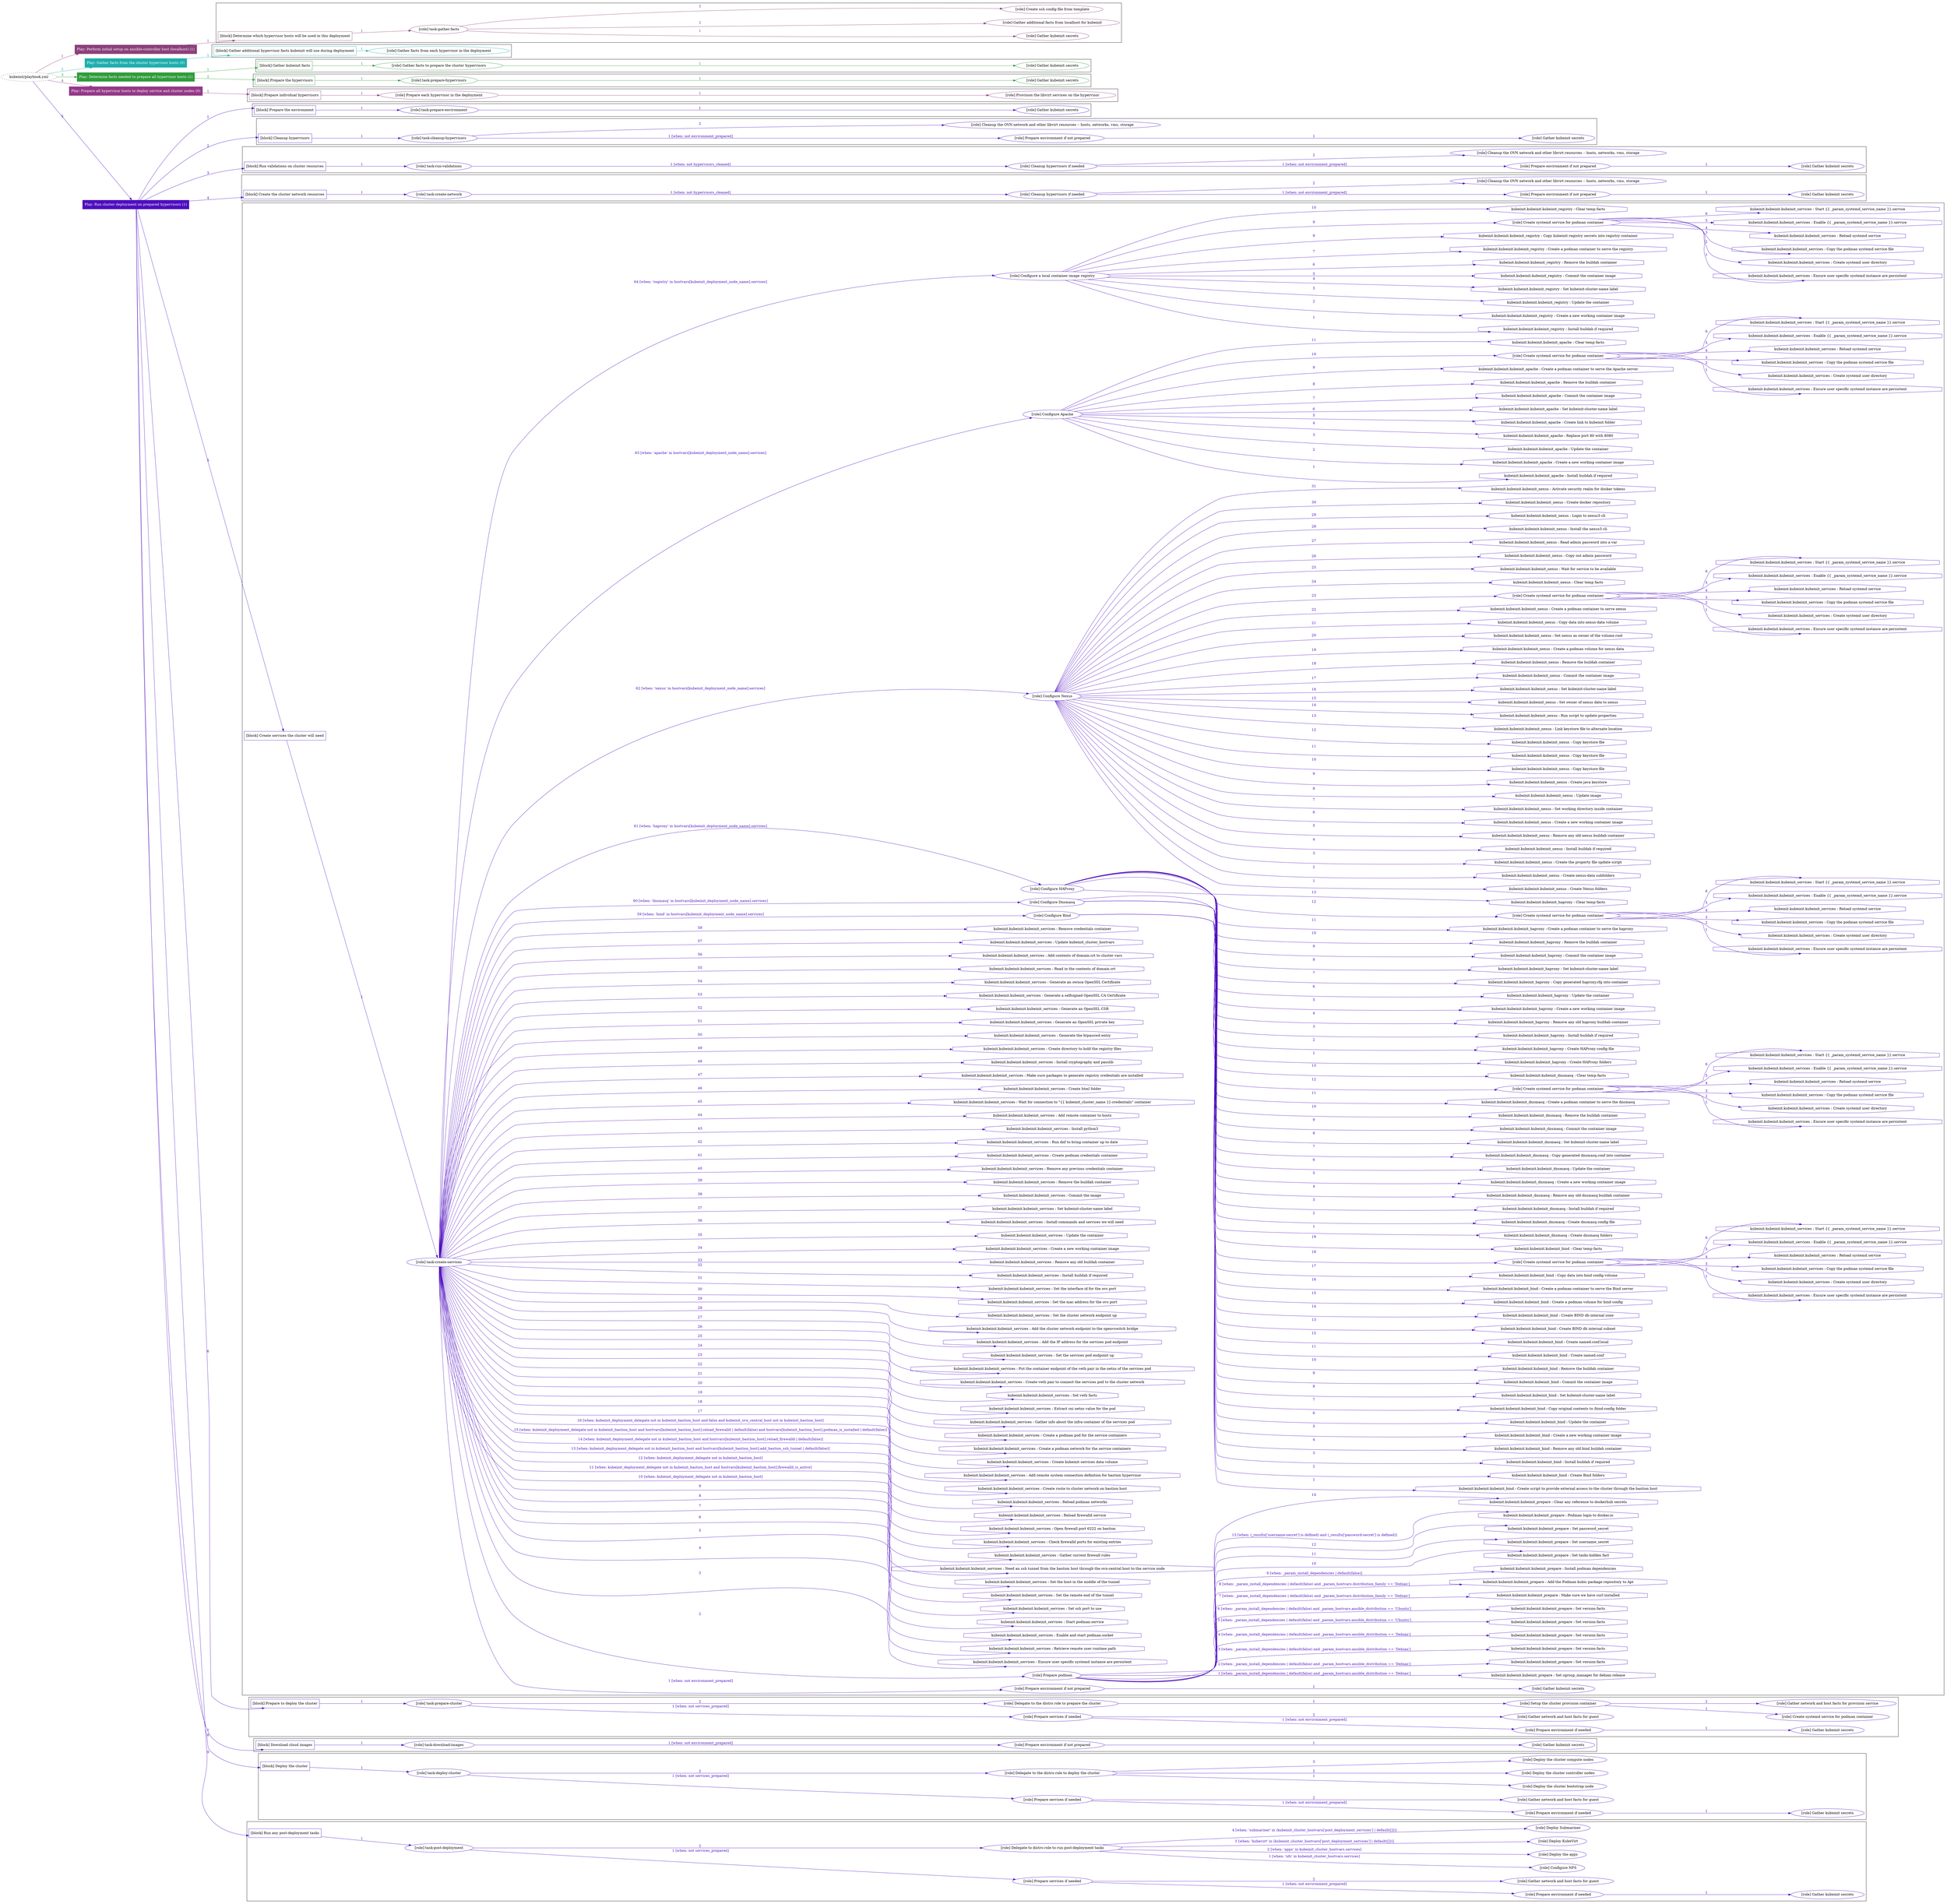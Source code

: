 digraph {
	graph [concentrate=true ordering=in rankdir=LR ratio=fill]
	edge [esep=5 sep=10]
	"kubeinit/playbook.yml" [URL="/home/runner/work/kubeinit/kubeinit/kubeinit/playbook.yml" id=playbook_61aebf6e style=dotted]
	"kubeinit/playbook.yml" -> play_1567e01d [label="1 " color="#8c407b" fontcolor="#8c407b" id=edge_a4259799 labeltooltip="1 " tooltip="1 "]
	subgraph "Play: Perform initial setup on ansible-controller host (localhost) (1)" {
		play_1567e01d [label="Play: Perform initial setup on ansible-controller host (localhost) (1)" URL="/home/runner/work/kubeinit/kubeinit/kubeinit/playbook.yml" color="#8c407b" fontcolor="#ffffff" id=play_1567e01d shape=box style=filled tooltip=localhost]
		play_1567e01d -> block_9a69cf8e [label=1 color="#8c407b" fontcolor="#8c407b" id=edge_e24dd397 labeltooltip=1 tooltip=1]
		subgraph cluster_block_9a69cf8e {
			block_9a69cf8e [label="[block] Determine which hypervisor hosts will be used in this deployment" URL="/home/runner/work/kubeinit/kubeinit/kubeinit/playbook.yml" color="#8c407b" id=block_9a69cf8e labeltooltip="Determine which hypervisor hosts will be used in this deployment" shape=box tooltip="Determine which hypervisor hosts will be used in this deployment"]
			block_9a69cf8e -> role_bc88579f [label="1 " color="#8c407b" fontcolor="#8c407b" id=edge_6c5fe53c labeltooltip="1 " tooltip="1 "]
			subgraph "task-gather-facts" {
				role_bc88579f [label="[role] task-gather-facts" URL="/home/runner/work/kubeinit/kubeinit/kubeinit/playbook.yml" color="#8c407b" id=role_bc88579f tooltip="task-gather-facts"]
				role_bc88579f -> role_1039e379 [label="1 " color="#8c407b" fontcolor="#8c407b" id=edge_ed3ed399 labeltooltip="1 " tooltip="1 "]
				subgraph "Gather kubeinit secrets" {
					role_1039e379 [label="[role] Gather kubeinit secrets" URL="/home/runner/.ansible/collections/ansible_collections/kubeinit/kubeinit/roles/kubeinit_prepare/tasks/build_hypervisors_group.yml" color="#8c407b" id=role_1039e379 tooltip="Gather kubeinit secrets"]
				}
				role_bc88579f -> role_8764d486 [label="2 " color="#8c407b" fontcolor="#8c407b" id=edge_da192c59 labeltooltip="2 " tooltip="2 "]
				subgraph "Gather additional facts from localhost for kubeinit" {
					role_8764d486 [label="[role] Gather additional facts from localhost for kubeinit" URL="/home/runner/.ansible/collections/ansible_collections/kubeinit/kubeinit/roles/kubeinit_prepare/tasks/build_hypervisors_group.yml" color="#8c407b" id=role_8764d486 tooltip="Gather additional facts from localhost for kubeinit"]
				}
				role_bc88579f -> role_0869a32d [label="3 " color="#8c407b" fontcolor="#8c407b" id=edge_9ec527c3 labeltooltip="3 " tooltip="3 "]
				subgraph "Create ssh config file from template" {
					role_0869a32d [label="[role] Create ssh config file from template" URL="/home/runner/.ansible/collections/ansible_collections/kubeinit/kubeinit/roles/kubeinit_prepare/tasks/build_hypervisors_group.yml" color="#8c407b" id=role_0869a32d tooltip="Create ssh config file from template"]
				}
			}
		}
	}
	"kubeinit/playbook.yml" -> play_b03f6ef9 [label="2 " color="#1dafad" fontcolor="#1dafad" id=edge_46ff3ce5 labeltooltip="2 " tooltip="2 "]
	subgraph "Play: Gather facts from the cluster hypervisor hosts (0)" {
		play_b03f6ef9 [label="Play: Gather facts from the cluster hypervisor hosts (0)" URL="/home/runner/work/kubeinit/kubeinit/kubeinit/playbook.yml" color="#1dafad" fontcolor="#ffffff" id=play_b03f6ef9 shape=box style=filled tooltip="Play: Gather facts from the cluster hypervisor hosts (0)"]
		play_b03f6ef9 -> block_5a57730e [label=1 color="#1dafad" fontcolor="#1dafad" id=edge_e3f03d1c labeltooltip=1 tooltip=1]
		subgraph cluster_block_5a57730e {
			block_5a57730e [label="[block] Gather additional hypervisor facts kubeinit will use during deployment" URL="/home/runner/work/kubeinit/kubeinit/kubeinit/playbook.yml" color="#1dafad" id=block_5a57730e labeltooltip="Gather additional hypervisor facts kubeinit will use during deployment" shape=box tooltip="Gather additional hypervisor facts kubeinit will use during deployment"]
			block_5a57730e -> role_dc4cb724 [label="1 " color="#1dafad" fontcolor="#1dafad" id=edge_c33e7890 labeltooltip="1 " tooltip="1 "]
			subgraph "Gather facts from each hypervisor in the deployment" {
				role_dc4cb724 [label="[role] Gather facts from each hypervisor in the deployment" URL="/home/runner/work/kubeinit/kubeinit/kubeinit/playbook.yml" color="#1dafad" id=role_dc4cb724 tooltip="Gather facts from each hypervisor in the deployment"]
			}
		}
	}
	"kubeinit/playbook.yml" -> play_caa4aa19 [label="3 " color="#309c3b" fontcolor="#309c3b" id=edge_3b5c17de labeltooltip="3 " tooltip="3 "]
	subgraph "Play: Determine facts needed to prepare all hypervisor hosts (1)" {
		play_caa4aa19 [label="Play: Determine facts needed to prepare all hypervisor hosts (1)" URL="/home/runner/work/kubeinit/kubeinit/kubeinit/playbook.yml" color="#309c3b" fontcolor="#ffffff" id=play_caa4aa19 shape=box style=filled tooltip=localhost]
		play_caa4aa19 -> block_869ae7bc [label=1 color="#309c3b" fontcolor="#309c3b" id=edge_11af5726 labeltooltip=1 tooltip=1]
		subgraph cluster_block_869ae7bc {
			block_869ae7bc [label="[block] Gather kubeinit facts" URL="/home/runner/work/kubeinit/kubeinit/kubeinit/playbook.yml" color="#309c3b" id=block_869ae7bc labeltooltip="Gather kubeinit facts" shape=box tooltip="Gather kubeinit facts"]
			block_869ae7bc -> role_3b6923ab [label="1 " color="#309c3b" fontcolor="#309c3b" id=edge_2fbec721 labeltooltip="1 " tooltip="1 "]
			subgraph "Gather facts to prepare the cluster hypervisors" {
				role_3b6923ab [label="[role] Gather facts to prepare the cluster hypervisors" URL="/home/runner/work/kubeinit/kubeinit/kubeinit/playbook.yml" color="#309c3b" id=role_3b6923ab tooltip="Gather facts to prepare the cluster hypervisors"]
				role_3b6923ab -> role_051c1d4c [label="1 " color="#309c3b" fontcolor="#309c3b" id=edge_02056b2d labeltooltip="1 " tooltip="1 "]
				subgraph "Gather kubeinit secrets" {
					role_051c1d4c [label="[role] Gather kubeinit secrets" URL="/home/runner/.ansible/collections/ansible_collections/kubeinit/kubeinit/roles/kubeinit_prepare/tasks/gather_kubeinit_facts.yml" color="#309c3b" id=role_051c1d4c tooltip="Gather kubeinit secrets"]
				}
			}
		}
		play_caa4aa19 -> block_7e9170d0 [label=2 color="#309c3b" fontcolor="#309c3b" id=edge_95e7dcc1 labeltooltip=2 tooltip=2]
		subgraph cluster_block_7e9170d0 {
			block_7e9170d0 [label="[block] Prepare the hypervisors" URL="/home/runner/work/kubeinit/kubeinit/kubeinit/playbook.yml" color="#309c3b" id=block_7e9170d0 labeltooltip="Prepare the hypervisors" shape=box tooltip="Prepare the hypervisors"]
			block_7e9170d0 -> role_1ca2853e [label="1 " color="#309c3b" fontcolor="#309c3b" id=edge_fc281b63 labeltooltip="1 " tooltip="1 "]
			subgraph "task-prepare-hypervisors" {
				role_1ca2853e [label="[role] task-prepare-hypervisors" URL="/home/runner/work/kubeinit/kubeinit/kubeinit/playbook.yml" color="#309c3b" id=role_1ca2853e tooltip="task-prepare-hypervisors"]
				role_1ca2853e -> role_b5b86030 [label="1 " color="#309c3b" fontcolor="#309c3b" id=edge_acb0ae07 labeltooltip="1 " tooltip="1 "]
				subgraph "Gather kubeinit secrets" {
					role_b5b86030 [label="[role] Gather kubeinit secrets" URL="/home/runner/.ansible/collections/ansible_collections/kubeinit/kubeinit/roles/kubeinit_prepare/tasks/gather_kubeinit_facts.yml" color="#309c3b" id=role_b5b86030 tooltip="Gather kubeinit secrets"]
				}
			}
		}
	}
	"kubeinit/playbook.yml" -> play_ee167330 [label="4 " color="#943888" fontcolor="#943888" id=edge_57b0903e labeltooltip="4 " tooltip="4 "]
	subgraph "Play: Prepare all hypervisor hosts to deploy service and cluster nodes (0)" {
		play_ee167330 [label="Play: Prepare all hypervisor hosts to deploy service and cluster nodes (0)" URL="/home/runner/work/kubeinit/kubeinit/kubeinit/playbook.yml" color="#943888" fontcolor="#ffffff" id=play_ee167330 shape=box style=filled tooltip="Play: Prepare all hypervisor hosts to deploy service and cluster nodes (0)"]
		play_ee167330 -> block_d8610058 [label=1 color="#943888" fontcolor="#943888" id=edge_c54eaf5a labeltooltip=1 tooltip=1]
		subgraph cluster_block_d8610058 {
			block_d8610058 [label="[block] Prepare individual hypervisors" URL="/home/runner/work/kubeinit/kubeinit/kubeinit/playbook.yml" color="#943888" id=block_d8610058 labeltooltip="Prepare individual hypervisors" shape=box tooltip="Prepare individual hypervisors"]
			block_d8610058 -> role_d8d6cd9c [label="1 " color="#943888" fontcolor="#943888" id=edge_d59ae2a0 labeltooltip="1 " tooltip="1 "]
			subgraph "Prepare each hypervisor in the deployment" {
				role_d8d6cd9c [label="[role] Prepare each hypervisor in the deployment" URL="/home/runner/work/kubeinit/kubeinit/kubeinit/playbook.yml" color="#943888" id=role_d8d6cd9c tooltip="Prepare each hypervisor in the deployment"]
				role_d8d6cd9c -> role_9d6eb432 [label="1 " color="#943888" fontcolor="#943888" id=edge_a873962a labeltooltip="1 " tooltip="1 "]
				subgraph "Provision the libvirt services on the hypervisor" {
					role_9d6eb432 [label="[role] Provision the libvirt services on the hypervisor" URL="/home/runner/.ansible/collections/ansible_collections/kubeinit/kubeinit/roles/kubeinit_prepare/tasks/prepare_hypervisor.yml" color="#943888" id=role_9d6eb432 tooltip="Provision the libvirt services on the hypervisor"]
				}
			}
		}
	}
	"kubeinit/playbook.yml" -> play_223cc732 [label="5 " color="#4e0ebe" fontcolor="#4e0ebe" id=edge_2f7c78f3 labeltooltip="5 " tooltip="5 "]
	subgraph "Play: Run cluster deployment on prepared hypervisors (1)" {
		play_223cc732 [label="Play: Run cluster deployment on prepared hypervisors (1)" URL="/home/runner/work/kubeinit/kubeinit/kubeinit/playbook.yml" color="#4e0ebe" fontcolor="#ffffff" id=play_223cc732 shape=box style=filled tooltip=localhost]
		play_223cc732 -> block_fa43d0ec [label=1 color="#4e0ebe" fontcolor="#4e0ebe" id=edge_efd739cf labeltooltip=1 tooltip=1]
		subgraph cluster_block_fa43d0ec {
			block_fa43d0ec [label="[block] Prepare the environment" URL="/home/runner/work/kubeinit/kubeinit/kubeinit/playbook.yml" color="#4e0ebe" id=block_fa43d0ec labeltooltip="Prepare the environment" shape=box tooltip="Prepare the environment"]
			block_fa43d0ec -> role_6a6670c9 [label="1 " color="#4e0ebe" fontcolor="#4e0ebe" id=edge_f0d5929d labeltooltip="1 " tooltip="1 "]
			subgraph "task-prepare-environment" {
				role_6a6670c9 [label="[role] task-prepare-environment" URL="/home/runner/work/kubeinit/kubeinit/kubeinit/playbook.yml" color="#4e0ebe" id=role_6a6670c9 tooltip="task-prepare-environment"]
				role_6a6670c9 -> role_0c1d0309 [label="1 " color="#4e0ebe" fontcolor="#4e0ebe" id=edge_d5d88336 labeltooltip="1 " tooltip="1 "]
				subgraph "Gather kubeinit secrets" {
					role_0c1d0309 [label="[role] Gather kubeinit secrets" URL="/home/runner/.ansible/collections/ansible_collections/kubeinit/kubeinit/roles/kubeinit_prepare/tasks/gather_kubeinit_facts.yml" color="#4e0ebe" id=role_0c1d0309 tooltip="Gather kubeinit secrets"]
				}
			}
		}
		play_223cc732 -> block_9029248f [label=2 color="#4e0ebe" fontcolor="#4e0ebe" id=edge_d6c03e8f labeltooltip=2 tooltip=2]
		subgraph cluster_block_9029248f {
			block_9029248f [label="[block] Cleanup hypervisors" URL="/home/runner/work/kubeinit/kubeinit/kubeinit/playbook.yml" color="#4e0ebe" id=block_9029248f labeltooltip="Cleanup hypervisors" shape=box tooltip="Cleanup hypervisors"]
			block_9029248f -> role_2b5d5423 [label="1 " color="#4e0ebe" fontcolor="#4e0ebe" id=edge_5009071e labeltooltip="1 " tooltip="1 "]
			subgraph "task-cleanup-hypervisors" {
				role_2b5d5423 [label="[role] task-cleanup-hypervisors" URL="/home/runner/work/kubeinit/kubeinit/kubeinit/playbook.yml" color="#4e0ebe" id=role_2b5d5423 tooltip="task-cleanup-hypervisors"]
				role_2b5d5423 -> role_4c322d0c [label="1 [when: not environment_prepared]" color="#4e0ebe" fontcolor="#4e0ebe" id=edge_303660b8 labeltooltip="1 [when: not environment_prepared]" tooltip="1 [when: not environment_prepared]"]
				subgraph "Prepare environment if not prepared" {
					role_4c322d0c [label="[role] Prepare environment if not prepared" URL="/home/runner/.ansible/collections/ansible_collections/kubeinit/kubeinit/roles/kubeinit_prepare/tasks/cleanup_hypervisors.yml" color="#4e0ebe" id=role_4c322d0c tooltip="Prepare environment if not prepared"]
					role_4c322d0c -> role_645e1b04 [label="1 " color="#4e0ebe" fontcolor="#4e0ebe" id=edge_4ab731a4 labeltooltip="1 " tooltip="1 "]
					subgraph "Gather kubeinit secrets" {
						role_645e1b04 [label="[role] Gather kubeinit secrets" URL="/home/runner/.ansible/collections/ansible_collections/kubeinit/kubeinit/roles/kubeinit_prepare/tasks/gather_kubeinit_facts.yml" color="#4e0ebe" id=role_645e1b04 tooltip="Gather kubeinit secrets"]
					}
				}
				role_2b5d5423 -> role_775e098c [label="2 " color="#4e0ebe" fontcolor="#4e0ebe" id=edge_02f105b8 labeltooltip="2 " tooltip="2 "]
				subgraph "Cleanup the OVN network and other libvirt resources -- hosts, networks, vms, storage" {
					role_775e098c [label="[role] Cleanup the OVN network and other libvirt resources -- hosts, networks, vms, storage" URL="/home/runner/.ansible/collections/ansible_collections/kubeinit/kubeinit/roles/kubeinit_prepare/tasks/cleanup_hypervisors.yml" color="#4e0ebe" id=role_775e098c tooltip="Cleanup the OVN network and other libvirt resources -- hosts, networks, vms, storage"]
				}
			}
		}
		play_223cc732 -> block_d2751af7 [label=3 color="#4e0ebe" fontcolor="#4e0ebe" id=edge_af0f054f labeltooltip=3 tooltip=3]
		subgraph cluster_block_d2751af7 {
			block_d2751af7 [label="[block] Run validations on cluster resources" URL="/home/runner/work/kubeinit/kubeinit/kubeinit/playbook.yml" color="#4e0ebe" id=block_d2751af7 labeltooltip="Run validations on cluster resources" shape=box tooltip="Run validations on cluster resources"]
			block_d2751af7 -> role_6e0165ea [label="1 " color="#4e0ebe" fontcolor="#4e0ebe" id=edge_92311f55 labeltooltip="1 " tooltip="1 "]
			subgraph "task-run-validations" {
				role_6e0165ea [label="[role] task-run-validations" URL="/home/runner/work/kubeinit/kubeinit/kubeinit/playbook.yml" color="#4e0ebe" id=role_6e0165ea tooltip="task-run-validations"]
				role_6e0165ea -> role_886e3711 [label="1 [when: not hypervisors_cleaned]" color="#4e0ebe" fontcolor="#4e0ebe" id=edge_d4a650f7 labeltooltip="1 [when: not hypervisors_cleaned]" tooltip="1 [when: not hypervisors_cleaned]"]
				subgraph "Cleanup hypervisors if needed" {
					role_886e3711 [label="[role] Cleanup hypervisors if needed" URL="/home/runner/.ansible/collections/ansible_collections/kubeinit/kubeinit/roles/kubeinit_validations/tasks/main.yml" color="#4e0ebe" id=role_886e3711 tooltip="Cleanup hypervisors if needed"]
					role_886e3711 -> role_aff8cb9f [label="1 [when: not environment_prepared]" color="#4e0ebe" fontcolor="#4e0ebe" id=edge_0dd7b511 labeltooltip="1 [when: not environment_prepared]" tooltip="1 [when: not environment_prepared]"]
					subgraph "Prepare environment if not prepared" {
						role_aff8cb9f [label="[role] Prepare environment if not prepared" URL="/home/runner/.ansible/collections/ansible_collections/kubeinit/kubeinit/roles/kubeinit_prepare/tasks/cleanup_hypervisors.yml" color="#4e0ebe" id=role_aff8cb9f tooltip="Prepare environment if not prepared"]
						role_aff8cb9f -> role_d72903c6 [label="1 " color="#4e0ebe" fontcolor="#4e0ebe" id=edge_6ff9c56e labeltooltip="1 " tooltip="1 "]
						subgraph "Gather kubeinit secrets" {
							role_d72903c6 [label="[role] Gather kubeinit secrets" URL="/home/runner/.ansible/collections/ansible_collections/kubeinit/kubeinit/roles/kubeinit_prepare/tasks/gather_kubeinit_facts.yml" color="#4e0ebe" id=role_d72903c6 tooltip="Gather kubeinit secrets"]
						}
					}
					role_886e3711 -> role_8a378af8 [label="2 " color="#4e0ebe" fontcolor="#4e0ebe" id=edge_93bcd258 labeltooltip="2 " tooltip="2 "]
					subgraph "Cleanup the OVN network and other libvirt resources -- hosts, networks, vms, storage" {
						role_8a378af8 [label="[role] Cleanup the OVN network and other libvirt resources -- hosts, networks, vms, storage" URL="/home/runner/.ansible/collections/ansible_collections/kubeinit/kubeinit/roles/kubeinit_prepare/tasks/cleanup_hypervisors.yml" color="#4e0ebe" id=role_8a378af8 tooltip="Cleanup the OVN network and other libvirt resources -- hosts, networks, vms, storage"]
					}
				}
			}
		}
		play_223cc732 -> block_fac05ba6 [label=4 color="#4e0ebe" fontcolor="#4e0ebe" id=edge_edacd457 labeltooltip=4 tooltip=4]
		subgraph cluster_block_fac05ba6 {
			block_fac05ba6 [label="[block] Create the cluster network resources" URL="/home/runner/work/kubeinit/kubeinit/kubeinit/playbook.yml" color="#4e0ebe" id=block_fac05ba6 labeltooltip="Create the cluster network resources" shape=box tooltip="Create the cluster network resources"]
			block_fac05ba6 -> role_21be1985 [label="1 " color="#4e0ebe" fontcolor="#4e0ebe" id=edge_e28079a0 labeltooltip="1 " tooltip="1 "]
			subgraph "task-create-network" {
				role_21be1985 [label="[role] task-create-network" URL="/home/runner/work/kubeinit/kubeinit/kubeinit/playbook.yml" color="#4e0ebe" id=role_21be1985 tooltip="task-create-network"]
				role_21be1985 -> role_8e69c9ef [label="1 [when: not hypervisors_cleaned]" color="#4e0ebe" fontcolor="#4e0ebe" id=edge_ccc828a0 labeltooltip="1 [when: not hypervisors_cleaned]" tooltip="1 [when: not hypervisors_cleaned]"]
				subgraph "Cleanup hypervisors if needed" {
					role_8e69c9ef [label="[role] Cleanup hypervisors if needed" URL="/home/runner/.ansible/collections/ansible_collections/kubeinit/kubeinit/roles/kubeinit_libvirt/tasks/create_network.yml" color="#4e0ebe" id=role_8e69c9ef tooltip="Cleanup hypervisors if needed"]
					role_8e69c9ef -> role_9ea706a4 [label="1 [when: not environment_prepared]" color="#4e0ebe" fontcolor="#4e0ebe" id=edge_76661b29 labeltooltip="1 [when: not environment_prepared]" tooltip="1 [when: not environment_prepared]"]
					subgraph "Prepare environment if not prepared" {
						role_9ea706a4 [label="[role] Prepare environment if not prepared" URL="/home/runner/.ansible/collections/ansible_collections/kubeinit/kubeinit/roles/kubeinit_prepare/tasks/cleanup_hypervisors.yml" color="#4e0ebe" id=role_9ea706a4 tooltip="Prepare environment if not prepared"]
						role_9ea706a4 -> role_c36ed9fd [label="1 " color="#4e0ebe" fontcolor="#4e0ebe" id=edge_7ebaeefa labeltooltip="1 " tooltip="1 "]
						subgraph "Gather kubeinit secrets" {
							role_c36ed9fd [label="[role] Gather kubeinit secrets" URL="/home/runner/.ansible/collections/ansible_collections/kubeinit/kubeinit/roles/kubeinit_prepare/tasks/gather_kubeinit_facts.yml" color="#4e0ebe" id=role_c36ed9fd tooltip="Gather kubeinit secrets"]
						}
					}
					role_8e69c9ef -> role_d8d07eef [label="2 " color="#4e0ebe" fontcolor="#4e0ebe" id=edge_9f6671cd labeltooltip="2 " tooltip="2 "]
					subgraph "Cleanup the OVN network and other libvirt resources -- hosts, networks, vms, storage" {
						role_d8d07eef [label="[role] Cleanup the OVN network and other libvirt resources -- hosts, networks, vms, storage" URL="/home/runner/.ansible/collections/ansible_collections/kubeinit/kubeinit/roles/kubeinit_prepare/tasks/cleanup_hypervisors.yml" color="#4e0ebe" id=role_d8d07eef tooltip="Cleanup the OVN network and other libvirt resources -- hosts, networks, vms, storage"]
					}
				}
			}
		}
		play_223cc732 -> block_0fa77b70 [label=5 color="#4e0ebe" fontcolor="#4e0ebe" id=edge_d1fbd963 labeltooltip=5 tooltip=5]
		subgraph cluster_block_0fa77b70 {
			block_0fa77b70 [label="[block] Create services the cluster will need" URL="/home/runner/work/kubeinit/kubeinit/kubeinit/playbook.yml" color="#4e0ebe" id=block_0fa77b70 labeltooltip="Create services the cluster will need" shape=box tooltip="Create services the cluster will need"]
			block_0fa77b70 -> role_7328c6ae [label="1 " color="#4e0ebe" fontcolor="#4e0ebe" id=edge_ab39417d labeltooltip="1 " tooltip="1 "]
			subgraph "task-create-services" {
				role_7328c6ae [label="[role] task-create-services" URL="/home/runner/work/kubeinit/kubeinit/kubeinit/playbook.yml" color="#4e0ebe" id=role_7328c6ae tooltip="task-create-services"]
				role_7328c6ae -> role_4ec06fee [label="1 [when: not environment_prepared]" color="#4e0ebe" fontcolor="#4e0ebe" id=edge_8e01193e labeltooltip="1 [when: not environment_prepared]" tooltip="1 [when: not environment_prepared]"]
				subgraph "Prepare environment if not prepared" {
					role_4ec06fee [label="[role] Prepare environment if not prepared" URL="/home/runner/.ansible/collections/ansible_collections/kubeinit/kubeinit/roles/kubeinit_services/tasks/main.yml" color="#4e0ebe" id=role_4ec06fee tooltip="Prepare environment if not prepared"]
					role_4ec06fee -> role_35d6ef19 [label="1 " color="#4e0ebe" fontcolor="#4e0ebe" id=edge_7436e83a labeltooltip="1 " tooltip="1 "]
					subgraph "Gather kubeinit secrets" {
						role_35d6ef19 [label="[role] Gather kubeinit secrets" URL="/home/runner/.ansible/collections/ansible_collections/kubeinit/kubeinit/roles/kubeinit_prepare/tasks/gather_kubeinit_facts.yml" color="#4e0ebe" id=role_35d6ef19 tooltip="Gather kubeinit secrets"]
					}
				}
				role_7328c6ae -> role_aec31b07 [label="2 " color="#4e0ebe" fontcolor="#4e0ebe" id=edge_ac0047ba labeltooltip="2 " tooltip="2 "]
				subgraph "Prepare podman" {
					role_aec31b07 [label="[role] Prepare podman" URL="/home/runner/.ansible/collections/ansible_collections/kubeinit/kubeinit/roles/kubeinit_services/tasks/00_create_service_pod.yml" color="#4e0ebe" id=role_aec31b07 tooltip="Prepare podman"]
					task_cff64e62 [label="kubeinit.kubeinit.kubeinit_prepare : Set cgroup_manager for debian release" URL="/home/runner/.ansible/collections/ansible_collections/kubeinit/kubeinit/roles/kubeinit_prepare/tasks/prepare_podman.yml" color="#4e0ebe" id=task_cff64e62 shape=octagon tooltip="kubeinit.kubeinit.kubeinit_prepare : Set cgroup_manager for debian release"]
					role_aec31b07 -> task_cff64e62 [label="1 [when: _param_install_dependencies | default(false) and _param_hostvars.ansible_distribution == 'Debian']" color="#4e0ebe" fontcolor="#4e0ebe" id=edge_d6b7ae8f labeltooltip="1 [when: _param_install_dependencies | default(false) and _param_hostvars.ansible_distribution == 'Debian']" tooltip="1 [when: _param_install_dependencies | default(false) and _param_hostvars.ansible_distribution == 'Debian']"]
					task_4a039312 [label="kubeinit.kubeinit.kubeinit_prepare : Set version facts" URL="/home/runner/.ansible/collections/ansible_collections/kubeinit/kubeinit/roles/kubeinit_prepare/tasks/prepare_podman.yml" color="#4e0ebe" id=task_4a039312 shape=octagon tooltip="kubeinit.kubeinit.kubeinit_prepare : Set version facts"]
					role_aec31b07 -> task_4a039312 [label="2 [when: _param_install_dependencies | default(false) and _param_hostvars.ansible_distribution == 'Debian']" color="#4e0ebe" fontcolor="#4e0ebe" id=edge_9e8ea7a0 labeltooltip="2 [when: _param_install_dependencies | default(false) and _param_hostvars.ansible_distribution == 'Debian']" tooltip="2 [when: _param_install_dependencies | default(false) and _param_hostvars.ansible_distribution == 'Debian']"]
					task_df3a4067 [label="kubeinit.kubeinit.kubeinit_prepare : Set version facts" URL="/home/runner/.ansible/collections/ansible_collections/kubeinit/kubeinit/roles/kubeinit_prepare/tasks/prepare_podman.yml" color="#4e0ebe" id=task_df3a4067 shape=octagon tooltip="kubeinit.kubeinit.kubeinit_prepare : Set version facts"]
					role_aec31b07 -> task_df3a4067 [label="3 [when: _param_install_dependencies | default(false) and _param_hostvars.ansible_distribution == 'Debian']" color="#4e0ebe" fontcolor="#4e0ebe" id=edge_87800eb1 labeltooltip="3 [when: _param_install_dependencies | default(false) and _param_hostvars.ansible_distribution == 'Debian']" tooltip="3 [when: _param_install_dependencies | default(false) and _param_hostvars.ansible_distribution == 'Debian']"]
					task_e8962bc7 [label="kubeinit.kubeinit.kubeinit_prepare : Set version facts" URL="/home/runner/.ansible/collections/ansible_collections/kubeinit/kubeinit/roles/kubeinit_prepare/tasks/prepare_podman.yml" color="#4e0ebe" id=task_e8962bc7 shape=octagon tooltip="kubeinit.kubeinit.kubeinit_prepare : Set version facts"]
					role_aec31b07 -> task_e8962bc7 [label="4 [when: _param_install_dependencies | default(false) and _param_hostvars.ansible_distribution == 'Debian']" color="#4e0ebe" fontcolor="#4e0ebe" id=edge_33e9f5ce labeltooltip="4 [when: _param_install_dependencies | default(false) and _param_hostvars.ansible_distribution == 'Debian']" tooltip="4 [when: _param_install_dependencies | default(false) and _param_hostvars.ansible_distribution == 'Debian']"]
					task_2b6d16eb [label="kubeinit.kubeinit.kubeinit_prepare : Set version facts" URL="/home/runner/.ansible/collections/ansible_collections/kubeinit/kubeinit/roles/kubeinit_prepare/tasks/prepare_podman.yml" color="#4e0ebe" id=task_2b6d16eb shape=octagon tooltip="kubeinit.kubeinit.kubeinit_prepare : Set version facts"]
					role_aec31b07 -> task_2b6d16eb [label="5 [when: _param_install_dependencies | default(false) and _param_hostvars.ansible_distribution == 'Ubuntu']" color="#4e0ebe" fontcolor="#4e0ebe" id=edge_1f791754 labeltooltip="5 [when: _param_install_dependencies | default(false) and _param_hostvars.ansible_distribution == 'Ubuntu']" tooltip="5 [when: _param_install_dependencies | default(false) and _param_hostvars.ansible_distribution == 'Ubuntu']"]
					task_ea925b6f [label="kubeinit.kubeinit.kubeinit_prepare : Set version facts" URL="/home/runner/.ansible/collections/ansible_collections/kubeinit/kubeinit/roles/kubeinit_prepare/tasks/prepare_podman.yml" color="#4e0ebe" id=task_ea925b6f shape=octagon tooltip="kubeinit.kubeinit.kubeinit_prepare : Set version facts"]
					role_aec31b07 -> task_ea925b6f [label="6 [when: _param_install_dependencies | default(false) and _param_hostvars.ansible_distribution == 'Ubuntu']" color="#4e0ebe" fontcolor="#4e0ebe" id=edge_27e3be40 labeltooltip="6 [when: _param_install_dependencies | default(false) and _param_hostvars.ansible_distribution == 'Ubuntu']" tooltip="6 [when: _param_install_dependencies | default(false) and _param_hostvars.ansible_distribution == 'Ubuntu']"]
					task_b773cfb5 [label="kubeinit.kubeinit.kubeinit_prepare : Make sure we have curl installed" URL="/home/runner/.ansible/collections/ansible_collections/kubeinit/kubeinit/roles/kubeinit_prepare/tasks/prepare_podman.yml" color="#4e0ebe" id=task_b773cfb5 shape=octagon tooltip="kubeinit.kubeinit.kubeinit_prepare : Make sure we have curl installed"]
					role_aec31b07 -> task_b773cfb5 [label="7 [when: _param_install_dependencies | default(false) and _param_hostvars.distribution_family == 'Debian']" color="#4e0ebe" fontcolor="#4e0ebe" id=edge_fa5cc3b6 labeltooltip="7 [when: _param_install_dependencies | default(false) and _param_hostvars.distribution_family == 'Debian']" tooltip="7 [when: _param_install_dependencies | default(false) and _param_hostvars.distribution_family == 'Debian']"]
					task_efeaa187 [label="kubeinit.kubeinit.kubeinit_prepare : Add the Podman kubic package repository to Apt" URL="/home/runner/.ansible/collections/ansible_collections/kubeinit/kubeinit/roles/kubeinit_prepare/tasks/prepare_podman.yml" color="#4e0ebe" id=task_efeaa187 shape=octagon tooltip="kubeinit.kubeinit.kubeinit_prepare : Add the Podman kubic package repository to Apt"]
					role_aec31b07 -> task_efeaa187 [label="8 [when: _param_install_dependencies | default(false) and _param_hostvars.distribution_family == 'Debian']" color="#4e0ebe" fontcolor="#4e0ebe" id=edge_90a4c552 labeltooltip="8 [when: _param_install_dependencies | default(false) and _param_hostvars.distribution_family == 'Debian']" tooltip="8 [when: _param_install_dependencies | default(false) and _param_hostvars.distribution_family == 'Debian']"]
					task_9a48e435 [label="kubeinit.kubeinit.kubeinit_prepare : Install podman dependencies" URL="/home/runner/.ansible/collections/ansible_collections/kubeinit/kubeinit/roles/kubeinit_prepare/tasks/prepare_podman.yml" color="#4e0ebe" id=task_9a48e435 shape=octagon tooltip="kubeinit.kubeinit.kubeinit_prepare : Install podman dependencies"]
					role_aec31b07 -> task_9a48e435 [label="9 [when: _param_install_dependencies | default(false)]" color="#4e0ebe" fontcolor="#4e0ebe" id=edge_f5999e72 labeltooltip="9 [when: _param_install_dependencies | default(false)]" tooltip="9 [when: _param_install_dependencies | default(false)]"]
					task_65367788 [label="kubeinit.kubeinit.kubeinit_prepare : Set tasks-hidden fact" URL="/home/runner/.ansible/collections/ansible_collections/kubeinit/kubeinit/roles/kubeinit_prepare/tasks/prepare_podman.yml" color="#4e0ebe" id=task_65367788 shape=octagon tooltip="kubeinit.kubeinit.kubeinit_prepare : Set tasks-hidden fact"]
					role_aec31b07 -> task_65367788 [label="10 " color="#4e0ebe" fontcolor="#4e0ebe" id=edge_fc7930b1 labeltooltip="10 " tooltip="10 "]
					task_dd65c2f6 [label="kubeinit.kubeinit.kubeinit_prepare : Set username_secret" URL="/home/runner/.ansible/collections/ansible_collections/kubeinit/kubeinit/roles/kubeinit_prepare/tasks/prepare_podman.yml" color="#4e0ebe" id=task_dd65c2f6 shape=octagon tooltip="kubeinit.kubeinit.kubeinit_prepare : Set username_secret"]
					role_aec31b07 -> task_dd65c2f6 [label="11 " color="#4e0ebe" fontcolor="#4e0ebe" id=edge_f423df30 labeltooltip="11 " tooltip="11 "]
					task_c40de19f [label="kubeinit.kubeinit.kubeinit_prepare : Set password_secret" URL="/home/runner/.ansible/collections/ansible_collections/kubeinit/kubeinit/roles/kubeinit_prepare/tasks/prepare_podman.yml" color="#4e0ebe" id=task_c40de19f shape=octagon tooltip="kubeinit.kubeinit.kubeinit_prepare : Set password_secret"]
					role_aec31b07 -> task_c40de19f [label="12 " color="#4e0ebe" fontcolor="#4e0ebe" id=edge_12376570 labeltooltip="12 " tooltip="12 "]
					task_f9559a8d [label="kubeinit.kubeinit.kubeinit_prepare : Podman login to docker.io" URL="/home/runner/.ansible/collections/ansible_collections/kubeinit/kubeinit/roles/kubeinit_prepare/tasks/prepare_podman.yml" color="#4e0ebe" id=task_f9559a8d shape=octagon tooltip="kubeinit.kubeinit.kubeinit_prepare : Podman login to docker.io"]
					role_aec31b07 -> task_f9559a8d [label="13 [when: (_results['username-secret'] is defined) and (_results['password-secret'] is defined)]" color="#4e0ebe" fontcolor="#4e0ebe" id=edge_b45cbdd5 labeltooltip="13 [when: (_results['username-secret'] is defined) and (_results['password-secret'] is defined)]" tooltip="13 [when: (_results['username-secret'] is defined) and (_results['password-secret'] is defined)]"]
					task_8c7ff6d6 [label="kubeinit.kubeinit.kubeinit_prepare : Clear any reference to dockerhub secrets" URL="/home/runner/.ansible/collections/ansible_collections/kubeinit/kubeinit/roles/kubeinit_prepare/tasks/prepare_podman.yml" color="#4e0ebe" id=task_8c7ff6d6 shape=octagon tooltip="kubeinit.kubeinit.kubeinit_prepare : Clear any reference to dockerhub secrets"]
					role_aec31b07 -> task_8c7ff6d6 [label="14 " color="#4e0ebe" fontcolor="#4e0ebe" id=edge_80d18709 labeltooltip="14 " tooltip="14 "]
				}
				task_4f79c3be [label="kubeinit.kubeinit.kubeinit_services : Ensure user specific systemd instance are persistent" URL="/home/runner/.ansible/collections/ansible_collections/kubeinit/kubeinit/roles/kubeinit_services/tasks/00_create_service_pod.yml" color="#4e0ebe" id=task_4f79c3be shape=octagon tooltip="kubeinit.kubeinit.kubeinit_services : Ensure user specific systemd instance are persistent"]
				role_7328c6ae -> task_4f79c3be [label="3 " color="#4e0ebe" fontcolor="#4e0ebe" id=edge_2cf53663 labeltooltip="3 " tooltip="3 "]
				task_6f85b9d5 [label="kubeinit.kubeinit.kubeinit_services : Retrieve remote user runtime path" URL="/home/runner/.ansible/collections/ansible_collections/kubeinit/kubeinit/roles/kubeinit_services/tasks/00_create_service_pod.yml" color="#4e0ebe" id=task_6f85b9d5 shape=octagon tooltip="kubeinit.kubeinit.kubeinit_services : Retrieve remote user runtime path"]
				role_7328c6ae -> task_6f85b9d5 [label="4 " color="#4e0ebe" fontcolor="#4e0ebe" id=edge_b3d68749 labeltooltip="4 " tooltip="4 "]
				task_34978bcc [label="kubeinit.kubeinit.kubeinit_services : Enable and start podman.socket" URL="/home/runner/.ansible/collections/ansible_collections/kubeinit/kubeinit/roles/kubeinit_services/tasks/00_create_service_pod.yml" color="#4e0ebe" id=task_34978bcc shape=octagon tooltip="kubeinit.kubeinit.kubeinit_services : Enable and start podman.socket"]
				role_7328c6ae -> task_34978bcc [label="5 " color="#4e0ebe" fontcolor="#4e0ebe" id=edge_0388c4d2 labeltooltip="5 " tooltip="5 "]
				task_9ff67a01 [label="kubeinit.kubeinit.kubeinit_services : Start podman.service" URL="/home/runner/.ansible/collections/ansible_collections/kubeinit/kubeinit/roles/kubeinit_services/tasks/00_create_service_pod.yml" color="#4e0ebe" id=task_9ff67a01 shape=octagon tooltip="kubeinit.kubeinit.kubeinit_services : Start podman.service"]
				role_7328c6ae -> task_9ff67a01 [label="6 " color="#4e0ebe" fontcolor="#4e0ebe" id=edge_33c55671 labeltooltip="6 " tooltip="6 "]
				task_3079c59d [label="kubeinit.kubeinit.kubeinit_services : Set ssh port to use" URL="/home/runner/.ansible/collections/ansible_collections/kubeinit/kubeinit/roles/kubeinit_services/tasks/00_create_service_pod.yml" color="#4e0ebe" id=task_3079c59d shape=octagon tooltip="kubeinit.kubeinit.kubeinit_services : Set ssh port to use"]
				role_7328c6ae -> task_3079c59d [label="7 " color="#4e0ebe" fontcolor="#4e0ebe" id=edge_92d68d28 labeltooltip="7 " tooltip="7 "]
				task_68907eed [label="kubeinit.kubeinit.kubeinit_services : Set the remote end of the tunnel" URL="/home/runner/.ansible/collections/ansible_collections/kubeinit/kubeinit/roles/kubeinit_services/tasks/00_create_service_pod.yml" color="#4e0ebe" id=task_68907eed shape=octagon tooltip="kubeinit.kubeinit.kubeinit_services : Set the remote end of the tunnel"]
				role_7328c6ae -> task_68907eed [label="8 " color="#4e0ebe" fontcolor="#4e0ebe" id=edge_5d1fd1ca labeltooltip="8 " tooltip="8 "]
				task_f489fec1 [label="kubeinit.kubeinit.kubeinit_services : Set the host in the middle of the tunnel" URL="/home/runner/.ansible/collections/ansible_collections/kubeinit/kubeinit/roles/kubeinit_services/tasks/00_create_service_pod.yml" color="#4e0ebe" id=task_f489fec1 shape=octagon tooltip="kubeinit.kubeinit.kubeinit_services : Set the host in the middle of the tunnel"]
				role_7328c6ae -> task_f489fec1 [label="9 " color="#4e0ebe" fontcolor="#4e0ebe" id=edge_823573a9 labeltooltip="9 " tooltip="9 "]
				task_6ef81c7a [label="kubeinit.kubeinit.kubeinit_services : Need an ssh tunnel from the bastion host through the ovn-central host to the service node" URL="/home/runner/.ansible/collections/ansible_collections/kubeinit/kubeinit/roles/kubeinit_services/tasks/00_create_service_pod.yml" color="#4e0ebe" id=task_6ef81c7a shape=octagon tooltip="kubeinit.kubeinit.kubeinit_services : Need an ssh tunnel from the bastion host through the ovn-central host to the service node"]
				role_7328c6ae -> task_6ef81c7a [label="10 [when: kubeinit_deployment_delegate not in kubeinit_bastion_host]" color="#4e0ebe" fontcolor="#4e0ebe" id=edge_f2ba6c71 labeltooltip="10 [when: kubeinit_deployment_delegate not in kubeinit_bastion_host]" tooltip="10 [when: kubeinit_deployment_delegate not in kubeinit_bastion_host]"]
				task_6cebc401 [label="kubeinit.kubeinit.kubeinit_services : Gather current firewall rules" URL="/home/runner/.ansible/collections/ansible_collections/kubeinit/kubeinit/roles/kubeinit_services/tasks/00_create_service_pod.yml" color="#4e0ebe" id=task_6cebc401 shape=octagon tooltip="kubeinit.kubeinit.kubeinit_services : Gather current firewall rules"]
				role_7328c6ae -> task_6cebc401 [label="11 [when: kubeinit_deployment_delegate not in kubeinit_bastion_host and hostvars[kubeinit_bastion_host].firewalld_is_active]" color="#4e0ebe" fontcolor="#4e0ebe" id=edge_6857da4c labeltooltip="11 [when: kubeinit_deployment_delegate not in kubeinit_bastion_host and hostvars[kubeinit_bastion_host].firewalld_is_active]" tooltip="11 [when: kubeinit_deployment_delegate not in kubeinit_bastion_host and hostvars[kubeinit_bastion_host].firewalld_is_active]"]
				task_15d433a1 [label="kubeinit.kubeinit.kubeinit_services : Check firewalld ports for existing entries" URL="/home/runner/.ansible/collections/ansible_collections/kubeinit/kubeinit/roles/kubeinit_services/tasks/00_create_service_pod.yml" color="#4e0ebe" id=task_15d433a1 shape=octagon tooltip="kubeinit.kubeinit.kubeinit_services : Check firewalld ports for existing entries"]
				role_7328c6ae -> task_15d433a1 [label="12 [when: kubeinit_deployment_delegate not in kubeinit_bastion_host]" color="#4e0ebe" fontcolor="#4e0ebe" id=edge_3f64d605 labeltooltip="12 [when: kubeinit_deployment_delegate not in kubeinit_bastion_host]" tooltip="12 [when: kubeinit_deployment_delegate not in kubeinit_bastion_host]"]
				task_6e3a0738 [label="kubeinit.kubeinit.kubeinit_services : Open firewall port 6222 on bastion" URL="/home/runner/.ansible/collections/ansible_collections/kubeinit/kubeinit/roles/kubeinit_services/tasks/00_create_service_pod.yml" color="#4e0ebe" id=task_6e3a0738 shape=octagon tooltip="kubeinit.kubeinit.kubeinit_services : Open firewall port 6222 on bastion"]
				role_7328c6ae -> task_6e3a0738 [label="13 [when: kubeinit_deployment_delegate not in kubeinit_bastion_host and hostvars[kubeinit_bastion_host].add_bastion_ssh_tunnel | default(false)]" color="#4e0ebe" fontcolor="#4e0ebe" id=edge_2739c4fa labeltooltip="13 [when: kubeinit_deployment_delegate not in kubeinit_bastion_host and hostvars[kubeinit_bastion_host].add_bastion_ssh_tunnel | default(false)]" tooltip="13 [when: kubeinit_deployment_delegate not in kubeinit_bastion_host and hostvars[kubeinit_bastion_host].add_bastion_ssh_tunnel | default(false)]"]
				task_43d4f1fb [label="kubeinit.kubeinit.kubeinit_services : Reload firewalld service" URL="/home/runner/.ansible/collections/ansible_collections/kubeinit/kubeinit/roles/kubeinit_services/tasks/00_create_service_pod.yml" color="#4e0ebe" id=task_43d4f1fb shape=octagon tooltip="kubeinit.kubeinit.kubeinit_services : Reload firewalld service"]
				role_7328c6ae -> task_43d4f1fb [label="14 [when: kubeinit_deployment_delegate not in kubeinit_bastion_host and hostvars[kubeinit_bastion_host].reload_firewalld | default(false)]" color="#4e0ebe" fontcolor="#4e0ebe" id=edge_de7da5f3 labeltooltip="14 [when: kubeinit_deployment_delegate not in kubeinit_bastion_host and hostvars[kubeinit_bastion_host].reload_firewalld | default(false)]" tooltip="14 [when: kubeinit_deployment_delegate not in kubeinit_bastion_host and hostvars[kubeinit_bastion_host].reload_firewalld | default(false)]"]
				task_3a765157 [label="kubeinit.kubeinit.kubeinit_services : Reload podman networks" URL="/home/runner/.ansible/collections/ansible_collections/kubeinit/kubeinit/roles/kubeinit_services/tasks/00_create_service_pod.yml" color="#4e0ebe" id=task_3a765157 shape=octagon tooltip="kubeinit.kubeinit.kubeinit_services : Reload podman networks"]
				role_7328c6ae -> task_3a765157 [label="15 [when: kubeinit_deployment_delegate not in kubeinit_bastion_host and hostvars[kubeinit_bastion_host].reload_firewalld | default(false) and hostvars[kubeinit_bastion_host].podman_is_installed | default(false)]" color="#4e0ebe" fontcolor="#4e0ebe" id=edge_84b4ed18 labeltooltip="15 [when: kubeinit_deployment_delegate not in kubeinit_bastion_host and hostvars[kubeinit_bastion_host].reload_firewalld | default(false) and hostvars[kubeinit_bastion_host].podman_is_installed | default(false)]" tooltip="15 [when: kubeinit_deployment_delegate not in kubeinit_bastion_host and hostvars[kubeinit_bastion_host].reload_firewalld | default(false) and hostvars[kubeinit_bastion_host].podman_is_installed | default(false)]"]
				task_f806802b [label="kubeinit.kubeinit.kubeinit_services : Create route to cluster network on bastion host" URL="/home/runner/.ansible/collections/ansible_collections/kubeinit/kubeinit/roles/kubeinit_services/tasks/00_create_service_pod.yml" color="#4e0ebe" id=task_f806802b shape=octagon tooltip="kubeinit.kubeinit.kubeinit_services : Create route to cluster network on bastion host"]
				role_7328c6ae -> task_f806802b [label="16 [when: kubeinit_deployment_delegate not in kubeinit_bastion_host and false and kubeinit_ovn_central_host not in kubeinit_bastion_host]" color="#4e0ebe" fontcolor="#4e0ebe" id=edge_85fc2c41 labeltooltip="16 [when: kubeinit_deployment_delegate not in kubeinit_bastion_host and false and kubeinit_ovn_central_host not in kubeinit_bastion_host]" tooltip="16 [when: kubeinit_deployment_delegate not in kubeinit_bastion_host and false and kubeinit_ovn_central_host not in kubeinit_bastion_host]"]
				task_f405d140 [label="kubeinit.kubeinit.kubeinit_services : Add remote system connection definition for bastion hypervisor" URL="/home/runner/.ansible/collections/ansible_collections/kubeinit/kubeinit/roles/kubeinit_services/tasks/00_create_service_pod.yml" color="#4e0ebe" id=task_f405d140 shape=octagon tooltip="kubeinit.kubeinit.kubeinit_services : Add remote system connection definition for bastion hypervisor"]
				role_7328c6ae -> task_f405d140 [label="17 " color="#4e0ebe" fontcolor="#4e0ebe" id=edge_b96cc35d labeltooltip="17 " tooltip="17 "]
				task_102bb15f [label="kubeinit.kubeinit.kubeinit_services : Create kubeinit services data volume" URL="/home/runner/.ansible/collections/ansible_collections/kubeinit/kubeinit/roles/kubeinit_services/tasks/00_create_service_pod.yml" color="#4e0ebe" id=task_102bb15f shape=octagon tooltip="kubeinit.kubeinit.kubeinit_services : Create kubeinit services data volume"]
				role_7328c6ae -> task_102bb15f [label="18 " color="#4e0ebe" fontcolor="#4e0ebe" id=edge_b61f1b32 labeltooltip="18 " tooltip="18 "]
				task_dd3f8af6 [label="kubeinit.kubeinit.kubeinit_services : Create a podman network for the service containers" URL="/home/runner/.ansible/collections/ansible_collections/kubeinit/kubeinit/roles/kubeinit_services/tasks/00_create_service_pod.yml" color="#4e0ebe" id=task_dd3f8af6 shape=octagon tooltip="kubeinit.kubeinit.kubeinit_services : Create a podman network for the service containers"]
				role_7328c6ae -> task_dd3f8af6 [label="19 " color="#4e0ebe" fontcolor="#4e0ebe" id=edge_c189e9b5 labeltooltip="19 " tooltip="19 "]
				task_b9b260a1 [label="kubeinit.kubeinit.kubeinit_services : Create a podman pod for the service containers" URL="/home/runner/.ansible/collections/ansible_collections/kubeinit/kubeinit/roles/kubeinit_services/tasks/00_create_service_pod.yml" color="#4e0ebe" id=task_b9b260a1 shape=octagon tooltip="kubeinit.kubeinit.kubeinit_services : Create a podman pod for the service containers"]
				role_7328c6ae -> task_b9b260a1 [label="20 " color="#4e0ebe" fontcolor="#4e0ebe" id=edge_e30e01be labeltooltip="20 " tooltip="20 "]
				task_ad9445b1 [label="kubeinit.kubeinit.kubeinit_services : Gather info about the infra container of the services pod" URL="/home/runner/.ansible/collections/ansible_collections/kubeinit/kubeinit/roles/kubeinit_services/tasks/00_create_service_pod.yml" color="#4e0ebe" id=task_ad9445b1 shape=octagon tooltip="kubeinit.kubeinit.kubeinit_services : Gather info about the infra container of the services pod"]
				role_7328c6ae -> task_ad9445b1 [label="21 " color="#4e0ebe" fontcolor="#4e0ebe" id=edge_12b7d403 labeltooltip="21 " tooltip="21 "]
				task_cbcc29e6 [label="kubeinit.kubeinit.kubeinit_services : Extract cni netns value for the pod" URL="/home/runner/.ansible/collections/ansible_collections/kubeinit/kubeinit/roles/kubeinit_services/tasks/00_create_service_pod.yml" color="#4e0ebe" id=task_cbcc29e6 shape=octagon tooltip="kubeinit.kubeinit.kubeinit_services : Extract cni netns value for the pod"]
				role_7328c6ae -> task_cbcc29e6 [label="22 " color="#4e0ebe" fontcolor="#4e0ebe" id=edge_4e112805 labeltooltip="22 " tooltip="22 "]
				task_2d649915 [label="kubeinit.kubeinit.kubeinit_services : Set veth facts" URL="/home/runner/.ansible/collections/ansible_collections/kubeinit/kubeinit/roles/kubeinit_services/tasks/00_create_service_pod.yml" color="#4e0ebe" id=task_2d649915 shape=octagon tooltip="kubeinit.kubeinit.kubeinit_services : Set veth facts"]
				role_7328c6ae -> task_2d649915 [label="23 " color="#4e0ebe" fontcolor="#4e0ebe" id=edge_f88feff0 labeltooltip="23 " tooltip="23 "]
				task_c2abce10 [label="kubeinit.kubeinit.kubeinit_services : Create veth pair to connect the services pod to the cluster network" URL="/home/runner/.ansible/collections/ansible_collections/kubeinit/kubeinit/roles/kubeinit_services/tasks/00_create_service_pod.yml" color="#4e0ebe" id=task_c2abce10 shape=octagon tooltip="kubeinit.kubeinit.kubeinit_services : Create veth pair to connect the services pod to the cluster network"]
				role_7328c6ae -> task_c2abce10 [label="24 " color="#4e0ebe" fontcolor="#4e0ebe" id=edge_099e7379 labeltooltip="24 " tooltip="24 "]
				task_fc9ade23 [label="kubeinit.kubeinit.kubeinit_services : Put the container endpoint of the veth pair in the netns of the services pod" URL="/home/runner/.ansible/collections/ansible_collections/kubeinit/kubeinit/roles/kubeinit_services/tasks/00_create_service_pod.yml" color="#4e0ebe" id=task_fc9ade23 shape=octagon tooltip="kubeinit.kubeinit.kubeinit_services : Put the container endpoint of the veth pair in the netns of the services pod"]
				role_7328c6ae -> task_fc9ade23 [label="25 " color="#4e0ebe" fontcolor="#4e0ebe" id=edge_205a9bf9 labeltooltip="25 " tooltip="25 "]
				task_95b23db4 [label="kubeinit.kubeinit.kubeinit_services : Set the services pod endpoint up" URL="/home/runner/.ansible/collections/ansible_collections/kubeinit/kubeinit/roles/kubeinit_services/tasks/00_create_service_pod.yml" color="#4e0ebe" id=task_95b23db4 shape=octagon tooltip="kubeinit.kubeinit.kubeinit_services : Set the services pod endpoint up"]
				role_7328c6ae -> task_95b23db4 [label="26 " color="#4e0ebe" fontcolor="#4e0ebe" id=edge_3003926e labeltooltip="26 " tooltip="26 "]
				task_ae452d45 [label="kubeinit.kubeinit.kubeinit_services : Add the IP address for the services pod endpoint" URL="/home/runner/.ansible/collections/ansible_collections/kubeinit/kubeinit/roles/kubeinit_services/tasks/00_create_service_pod.yml" color="#4e0ebe" id=task_ae452d45 shape=octagon tooltip="kubeinit.kubeinit.kubeinit_services : Add the IP address for the services pod endpoint"]
				role_7328c6ae -> task_ae452d45 [label="27 " color="#4e0ebe" fontcolor="#4e0ebe" id=edge_c8f0ea3b labeltooltip="27 " tooltip="27 "]
				task_92b10182 [label="kubeinit.kubeinit.kubeinit_services : Add the cluster network endpoint to the openvswitch bridge" URL="/home/runner/.ansible/collections/ansible_collections/kubeinit/kubeinit/roles/kubeinit_services/tasks/00_create_service_pod.yml" color="#4e0ebe" id=task_92b10182 shape=octagon tooltip="kubeinit.kubeinit.kubeinit_services : Add the cluster network endpoint to the openvswitch bridge"]
				role_7328c6ae -> task_92b10182 [label="28 " color="#4e0ebe" fontcolor="#4e0ebe" id=edge_08988cf2 labeltooltip="28 " tooltip="28 "]
				task_a8bc5be8 [label="kubeinit.kubeinit.kubeinit_services : Set the cluster network endpoint up" URL="/home/runner/.ansible/collections/ansible_collections/kubeinit/kubeinit/roles/kubeinit_services/tasks/00_create_service_pod.yml" color="#4e0ebe" id=task_a8bc5be8 shape=octagon tooltip="kubeinit.kubeinit.kubeinit_services : Set the cluster network endpoint up"]
				role_7328c6ae -> task_a8bc5be8 [label="29 " color="#4e0ebe" fontcolor="#4e0ebe" id=edge_988cb372 labeltooltip="29 " tooltip="29 "]
				task_2774cf62 [label="kubeinit.kubeinit.kubeinit_services : Set the mac address for the ovs port" URL="/home/runner/.ansible/collections/ansible_collections/kubeinit/kubeinit/roles/kubeinit_services/tasks/00_create_service_pod.yml" color="#4e0ebe" id=task_2774cf62 shape=octagon tooltip="kubeinit.kubeinit.kubeinit_services : Set the mac address for the ovs port"]
				role_7328c6ae -> task_2774cf62 [label="30 " color="#4e0ebe" fontcolor="#4e0ebe" id=edge_a22efba6 labeltooltip="30 " tooltip="30 "]
				task_e05902d1 [label="kubeinit.kubeinit.kubeinit_services : Set the interface id for the ovs port" URL="/home/runner/.ansible/collections/ansible_collections/kubeinit/kubeinit/roles/kubeinit_services/tasks/00_create_service_pod.yml" color="#4e0ebe" id=task_e05902d1 shape=octagon tooltip="kubeinit.kubeinit.kubeinit_services : Set the interface id for the ovs port"]
				role_7328c6ae -> task_e05902d1 [label="31 " color="#4e0ebe" fontcolor="#4e0ebe" id=edge_a44d39da labeltooltip="31 " tooltip="31 "]
				task_54d51888 [label="kubeinit.kubeinit.kubeinit_services : Install buildah if required" URL="/home/runner/.ansible/collections/ansible_collections/kubeinit/kubeinit/roles/kubeinit_services/tasks/prepare_credentials.yml" color="#4e0ebe" id=task_54d51888 shape=octagon tooltip="kubeinit.kubeinit.kubeinit_services : Install buildah if required"]
				role_7328c6ae -> task_54d51888 [label="32 " color="#4e0ebe" fontcolor="#4e0ebe" id=edge_f112206b labeltooltip="32 " tooltip="32 "]
				task_94b171b6 [label="kubeinit.kubeinit.kubeinit_services : Remove any old buildah container" URL="/home/runner/.ansible/collections/ansible_collections/kubeinit/kubeinit/roles/kubeinit_services/tasks/prepare_credentials.yml" color="#4e0ebe" id=task_94b171b6 shape=octagon tooltip="kubeinit.kubeinit.kubeinit_services : Remove any old buildah container"]
				role_7328c6ae -> task_94b171b6 [label="33 " color="#4e0ebe" fontcolor="#4e0ebe" id=edge_fba11a8b labeltooltip="33 " tooltip="33 "]
				task_182a9287 [label="kubeinit.kubeinit.kubeinit_services : Create a new working container image" URL="/home/runner/.ansible/collections/ansible_collections/kubeinit/kubeinit/roles/kubeinit_services/tasks/prepare_credentials.yml" color="#4e0ebe" id=task_182a9287 shape=octagon tooltip="kubeinit.kubeinit.kubeinit_services : Create a new working container image"]
				role_7328c6ae -> task_182a9287 [label="34 " color="#4e0ebe" fontcolor="#4e0ebe" id=edge_053d4445 labeltooltip="34 " tooltip="34 "]
				task_7767c8ae [label="kubeinit.kubeinit.kubeinit_services : Update the container" URL="/home/runner/.ansible/collections/ansible_collections/kubeinit/kubeinit/roles/kubeinit_services/tasks/prepare_credentials.yml" color="#4e0ebe" id=task_7767c8ae shape=octagon tooltip="kubeinit.kubeinit.kubeinit_services : Update the container"]
				role_7328c6ae -> task_7767c8ae [label="35 " color="#4e0ebe" fontcolor="#4e0ebe" id=edge_53db05ab labeltooltip="35 " tooltip="35 "]
				task_12007e0d [label="kubeinit.kubeinit.kubeinit_services : Install commands and services we will need" URL="/home/runner/.ansible/collections/ansible_collections/kubeinit/kubeinit/roles/kubeinit_services/tasks/prepare_credentials.yml" color="#4e0ebe" id=task_12007e0d shape=octagon tooltip="kubeinit.kubeinit.kubeinit_services : Install commands and services we will need"]
				role_7328c6ae -> task_12007e0d [label="36 " color="#4e0ebe" fontcolor="#4e0ebe" id=edge_17638e70 labeltooltip="36 " tooltip="36 "]
				task_34b7a122 [label="kubeinit.kubeinit.kubeinit_services : Set kubeinit-cluster-name label" URL="/home/runner/.ansible/collections/ansible_collections/kubeinit/kubeinit/roles/kubeinit_services/tasks/prepare_credentials.yml" color="#4e0ebe" id=task_34b7a122 shape=octagon tooltip="kubeinit.kubeinit.kubeinit_services : Set kubeinit-cluster-name label"]
				role_7328c6ae -> task_34b7a122 [label="37 " color="#4e0ebe" fontcolor="#4e0ebe" id=edge_4b5b6f40 labeltooltip="37 " tooltip="37 "]
				task_1c7a2ed7 [label="kubeinit.kubeinit.kubeinit_services : Commit the image" URL="/home/runner/.ansible/collections/ansible_collections/kubeinit/kubeinit/roles/kubeinit_services/tasks/prepare_credentials.yml" color="#4e0ebe" id=task_1c7a2ed7 shape=octagon tooltip="kubeinit.kubeinit.kubeinit_services : Commit the image"]
				role_7328c6ae -> task_1c7a2ed7 [label="38 " color="#4e0ebe" fontcolor="#4e0ebe" id=edge_06edf3b0 labeltooltip="38 " tooltip="38 "]
				task_ed312bba [label="kubeinit.kubeinit.kubeinit_services : Remove the buildah container" URL="/home/runner/.ansible/collections/ansible_collections/kubeinit/kubeinit/roles/kubeinit_services/tasks/prepare_credentials.yml" color="#4e0ebe" id=task_ed312bba shape=octagon tooltip="kubeinit.kubeinit.kubeinit_services : Remove the buildah container"]
				role_7328c6ae -> task_ed312bba [label="39 " color="#4e0ebe" fontcolor="#4e0ebe" id=edge_95c4638e labeltooltip="39 " tooltip="39 "]
				task_8219cafd [label="kubeinit.kubeinit.kubeinit_services : Remove any previous credentials container" URL="/home/runner/.ansible/collections/ansible_collections/kubeinit/kubeinit/roles/kubeinit_services/tasks/prepare_credentials.yml" color="#4e0ebe" id=task_8219cafd shape=octagon tooltip="kubeinit.kubeinit.kubeinit_services : Remove any previous credentials container"]
				role_7328c6ae -> task_8219cafd [label="40 " color="#4e0ebe" fontcolor="#4e0ebe" id=edge_fdd32fa0 labeltooltip="40 " tooltip="40 "]
				task_bd684656 [label="kubeinit.kubeinit.kubeinit_services : Create podman credentials container" URL="/home/runner/.ansible/collections/ansible_collections/kubeinit/kubeinit/roles/kubeinit_services/tasks/prepare_credentials.yml" color="#4e0ebe" id=task_bd684656 shape=octagon tooltip="kubeinit.kubeinit.kubeinit_services : Create podman credentials container"]
				role_7328c6ae -> task_bd684656 [label="41 " color="#4e0ebe" fontcolor="#4e0ebe" id=edge_19ea80c3 labeltooltip="41 " tooltip="41 "]
				task_5adc3b5f [label="kubeinit.kubeinit.kubeinit_services : Run dnf to bring container up to date" URL="/home/runner/.ansible/collections/ansible_collections/kubeinit/kubeinit/roles/kubeinit_services/tasks/prepare_credentials.yml" color="#4e0ebe" id=task_5adc3b5f shape=octagon tooltip="kubeinit.kubeinit.kubeinit_services : Run dnf to bring container up to date"]
				role_7328c6ae -> task_5adc3b5f [label="42 " color="#4e0ebe" fontcolor="#4e0ebe" id=edge_de598b2b labeltooltip="42 " tooltip="42 "]
				task_c14e730e [label="kubeinit.kubeinit.kubeinit_services : Install python3" URL="/home/runner/.ansible/collections/ansible_collections/kubeinit/kubeinit/roles/kubeinit_services/tasks/prepare_credentials.yml" color="#4e0ebe" id=task_c14e730e shape=octagon tooltip="kubeinit.kubeinit.kubeinit_services : Install python3"]
				role_7328c6ae -> task_c14e730e [label="43 " color="#4e0ebe" fontcolor="#4e0ebe" id=edge_7b0d19f1 labeltooltip="43 " tooltip="43 "]
				task_e2946ba3 [label="kubeinit.kubeinit.kubeinit_services : Add remote container to hosts" URL="/home/runner/.ansible/collections/ansible_collections/kubeinit/kubeinit/roles/kubeinit_services/tasks/prepare_credentials.yml" color="#4e0ebe" id=task_e2946ba3 shape=octagon tooltip="kubeinit.kubeinit.kubeinit_services : Add remote container to hosts"]
				role_7328c6ae -> task_e2946ba3 [label="44 " color="#4e0ebe" fontcolor="#4e0ebe" id=edge_bbdd1441 labeltooltip="44 " tooltip="44 "]
				task_989c8b0b [label="kubeinit.kubeinit.kubeinit_services : Wait for connection to &#34;{{ kubeinit_cluster_name }}-credentials&#34; container" URL="/home/runner/.ansible/collections/ansible_collections/kubeinit/kubeinit/roles/kubeinit_services/tasks/prepare_credentials.yml" color="#4e0ebe" id=task_989c8b0b shape=octagon tooltip="kubeinit.kubeinit.kubeinit_services : Wait for connection to &#34;{{ kubeinit_cluster_name }}-credentials&#34; container"]
				role_7328c6ae -> task_989c8b0b [label="45 " color="#4e0ebe" fontcolor="#4e0ebe" id=edge_a5417bb7 labeltooltip="45 " tooltip="45 "]
				task_7dd839a0 [label="kubeinit.kubeinit.kubeinit_services : Create html folder" URL="/home/runner/.ansible/collections/ansible_collections/kubeinit/kubeinit/roles/kubeinit_services/tasks/prepare_credentials.yml" color="#4e0ebe" id=task_7dd839a0 shape=octagon tooltip="kubeinit.kubeinit.kubeinit_services : Create html folder"]
				role_7328c6ae -> task_7dd839a0 [label="46 " color="#4e0ebe" fontcolor="#4e0ebe" id=edge_3f767fe2 labeltooltip="46 " tooltip="46 "]
				task_35529a82 [label="kubeinit.kubeinit.kubeinit_services : Make sure packages to generate registry credentials are installed" URL="/home/runner/.ansible/collections/ansible_collections/kubeinit/kubeinit/roles/kubeinit_services/tasks/prepare_credentials.yml" color="#4e0ebe" id=task_35529a82 shape=octagon tooltip="kubeinit.kubeinit.kubeinit_services : Make sure packages to generate registry credentials are installed"]
				role_7328c6ae -> task_35529a82 [label="47 " color="#4e0ebe" fontcolor="#4e0ebe" id=edge_fb2bb99f labeltooltip="47 " tooltip="47 "]
				task_050cbdbc [label="kubeinit.kubeinit.kubeinit_services : Install cryptography and passlib" URL="/home/runner/.ansible/collections/ansible_collections/kubeinit/kubeinit/roles/kubeinit_services/tasks/prepare_credentials.yml" color="#4e0ebe" id=task_050cbdbc shape=octagon tooltip="kubeinit.kubeinit.kubeinit_services : Install cryptography and passlib"]
				role_7328c6ae -> task_050cbdbc [label="48 " color="#4e0ebe" fontcolor="#4e0ebe" id=edge_a62dee6f labeltooltip="48 " tooltip="48 "]
				task_b5586cf2 [label="kubeinit.kubeinit.kubeinit_services : Create directory to hold the registry files" URL="/home/runner/.ansible/collections/ansible_collections/kubeinit/kubeinit/roles/kubeinit_services/tasks/prepare_credentials.yml" color="#4e0ebe" id=task_b5586cf2 shape=octagon tooltip="kubeinit.kubeinit.kubeinit_services : Create directory to hold the registry files"]
				role_7328c6ae -> task_b5586cf2 [label="49 " color="#4e0ebe" fontcolor="#4e0ebe" id=edge_6ca8ea27 labeltooltip="49 " tooltip="49 "]
				task_d0a01815 [label="kubeinit.kubeinit.kubeinit_services : Generate the htpasswd entry" URL="/home/runner/.ansible/collections/ansible_collections/kubeinit/kubeinit/roles/kubeinit_services/tasks/prepare_credentials.yml" color="#4e0ebe" id=task_d0a01815 shape=octagon tooltip="kubeinit.kubeinit.kubeinit_services : Generate the htpasswd entry"]
				role_7328c6ae -> task_d0a01815 [label="50 " color="#4e0ebe" fontcolor="#4e0ebe" id=edge_04b68eef labeltooltip="50 " tooltip="50 "]
				task_5a098da3 [label="kubeinit.kubeinit.kubeinit_services : Generate an OpenSSL private key" URL="/home/runner/.ansible/collections/ansible_collections/kubeinit/kubeinit/roles/kubeinit_services/tasks/prepare_credentials.yml" color="#4e0ebe" id=task_5a098da3 shape=octagon tooltip="kubeinit.kubeinit.kubeinit_services : Generate an OpenSSL private key"]
				role_7328c6ae -> task_5a098da3 [label="51 " color="#4e0ebe" fontcolor="#4e0ebe" id=edge_341e375c labeltooltip="51 " tooltip="51 "]
				task_fd78f45e [label="kubeinit.kubeinit.kubeinit_services : Generate an OpenSSL CSR" URL="/home/runner/.ansible/collections/ansible_collections/kubeinit/kubeinit/roles/kubeinit_services/tasks/prepare_credentials.yml" color="#4e0ebe" id=task_fd78f45e shape=octagon tooltip="kubeinit.kubeinit.kubeinit_services : Generate an OpenSSL CSR"]
				role_7328c6ae -> task_fd78f45e [label="52 " color="#4e0ebe" fontcolor="#4e0ebe" id=edge_50cab58c labeltooltip="52 " tooltip="52 "]
				task_0fdcd146 [label="kubeinit.kubeinit.kubeinit_services : Generate a selfsigned OpenSSL CA Certificate" URL="/home/runner/.ansible/collections/ansible_collections/kubeinit/kubeinit/roles/kubeinit_services/tasks/prepare_credentials.yml" color="#4e0ebe" id=task_0fdcd146 shape=octagon tooltip="kubeinit.kubeinit.kubeinit_services : Generate a selfsigned OpenSSL CA Certificate"]
				role_7328c6ae -> task_0fdcd146 [label="53 " color="#4e0ebe" fontcolor="#4e0ebe" id=edge_8cb14843 labeltooltip="53 " tooltip="53 "]
				task_e6ac7dc8 [label="kubeinit.kubeinit.kubeinit_services : Generate an ownca OpenSSL Certificate" URL="/home/runner/.ansible/collections/ansible_collections/kubeinit/kubeinit/roles/kubeinit_services/tasks/prepare_credentials.yml" color="#4e0ebe" id=task_e6ac7dc8 shape=octagon tooltip="kubeinit.kubeinit.kubeinit_services : Generate an ownca OpenSSL Certificate"]
				role_7328c6ae -> task_e6ac7dc8 [label="54 " color="#4e0ebe" fontcolor="#4e0ebe" id=edge_27f8693d labeltooltip="54 " tooltip="54 "]
				task_93ba7b8f [label="kubeinit.kubeinit.kubeinit_services : Read in the contents of domain.crt" URL="/home/runner/.ansible/collections/ansible_collections/kubeinit/kubeinit/roles/kubeinit_services/tasks/prepare_credentials.yml" color="#4e0ebe" id=task_93ba7b8f shape=octagon tooltip="kubeinit.kubeinit.kubeinit_services : Read in the contents of domain.crt"]
				role_7328c6ae -> task_93ba7b8f [label="55 " color="#4e0ebe" fontcolor="#4e0ebe" id=edge_fe5cd94f labeltooltip="55 " tooltip="55 "]
				task_83b8b5a1 [label="kubeinit.kubeinit.kubeinit_services : Add contents of domain.crt to cluster vars" URL="/home/runner/.ansible/collections/ansible_collections/kubeinit/kubeinit/roles/kubeinit_services/tasks/prepare_credentials.yml" color="#4e0ebe" id=task_83b8b5a1 shape=octagon tooltip="kubeinit.kubeinit.kubeinit_services : Add contents of domain.crt to cluster vars"]
				role_7328c6ae -> task_83b8b5a1 [label="56 " color="#4e0ebe" fontcolor="#4e0ebe" id=edge_73957de5 labeltooltip="56 " tooltip="56 "]
				task_03026579 [label="kubeinit.kubeinit.kubeinit_services : Update kubeinit_cluster_hostvars" URL="/home/runner/.ansible/collections/ansible_collections/kubeinit/kubeinit/roles/kubeinit_services/tasks/prepare_credentials.yml" color="#4e0ebe" id=task_03026579 shape=octagon tooltip="kubeinit.kubeinit.kubeinit_services : Update kubeinit_cluster_hostvars"]
				role_7328c6ae -> task_03026579 [label="57 " color="#4e0ebe" fontcolor="#4e0ebe" id=edge_6d677128 labeltooltip="57 " tooltip="57 "]
				task_225270a8 [label="kubeinit.kubeinit.kubeinit_services : Remove credentials container" URL="/home/runner/.ansible/collections/ansible_collections/kubeinit/kubeinit/roles/kubeinit_services/tasks/prepare_credentials.yml" color="#4e0ebe" id=task_225270a8 shape=octagon tooltip="kubeinit.kubeinit.kubeinit_services : Remove credentials container"]
				role_7328c6ae -> task_225270a8 [label="58 " color="#4e0ebe" fontcolor="#4e0ebe" id=edge_9add0eee labeltooltip="58 " tooltip="58 "]
				role_7328c6ae -> role_293cdea3 [label="59 [when: 'bind' in hostvars[kubeinit_deployment_node_name].services]" color="#4e0ebe" fontcolor="#4e0ebe" id=edge_33b1b339 labeltooltip="59 [when: 'bind' in hostvars[kubeinit_deployment_node_name].services]" tooltip="59 [when: 'bind' in hostvars[kubeinit_deployment_node_name].services]"]
				subgraph "Configure Bind" {
					role_293cdea3 [label="[role] Configure Bind" URL="/home/runner/.ansible/collections/ansible_collections/kubeinit/kubeinit/roles/kubeinit_services/tasks/start_services_containers.yml" color="#4e0ebe" id=role_293cdea3 tooltip="Configure Bind"]
					task_fd797fa5 [label="kubeinit.kubeinit.kubeinit_bind : Create script to provide external access to the cluster through the bastion host" URL="/home/runner/.ansible/collections/ansible_collections/kubeinit/kubeinit/roles/kubeinit_bind/tasks/main.yml" color="#4e0ebe" id=task_fd797fa5 shape=octagon tooltip="kubeinit.kubeinit.kubeinit_bind : Create script to provide external access to the cluster through the bastion host"]
					role_293cdea3 -> task_fd797fa5 [label="1 " color="#4e0ebe" fontcolor="#4e0ebe" id=edge_14ae6147 labeltooltip="1 " tooltip="1 "]
					task_300a56ee [label="kubeinit.kubeinit.kubeinit_bind : Create Bind folders" URL="/home/runner/.ansible/collections/ansible_collections/kubeinit/kubeinit/roles/kubeinit_bind/tasks/main.yml" color="#4e0ebe" id=task_300a56ee shape=octagon tooltip="kubeinit.kubeinit.kubeinit_bind : Create Bind folders"]
					role_293cdea3 -> task_300a56ee [label="2 " color="#4e0ebe" fontcolor="#4e0ebe" id=edge_ec98654e labeltooltip="2 " tooltip="2 "]
					task_3e697448 [label="kubeinit.kubeinit.kubeinit_bind : Install buildah if required" URL="/home/runner/.ansible/collections/ansible_collections/kubeinit/kubeinit/roles/kubeinit_bind/tasks/main.yml" color="#4e0ebe" id=task_3e697448 shape=octagon tooltip="kubeinit.kubeinit.kubeinit_bind : Install buildah if required"]
					role_293cdea3 -> task_3e697448 [label="3 " color="#4e0ebe" fontcolor="#4e0ebe" id=edge_a9106800 labeltooltip="3 " tooltip="3 "]
					task_047e2525 [label="kubeinit.kubeinit.kubeinit_bind : Remove any old bind buildah container" URL="/home/runner/.ansible/collections/ansible_collections/kubeinit/kubeinit/roles/kubeinit_bind/tasks/main.yml" color="#4e0ebe" id=task_047e2525 shape=octagon tooltip="kubeinit.kubeinit.kubeinit_bind : Remove any old bind buildah container"]
					role_293cdea3 -> task_047e2525 [label="4 " color="#4e0ebe" fontcolor="#4e0ebe" id=edge_fd87bf7a labeltooltip="4 " tooltip="4 "]
					task_3ec624ea [label="kubeinit.kubeinit.kubeinit_bind : Create a new working container image" URL="/home/runner/.ansible/collections/ansible_collections/kubeinit/kubeinit/roles/kubeinit_bind/tasks/main.yml" color="#4e0ebe" id=task_3ec624ea shape=octagon tooltip="kubeinit.kubeinit.kubeinit_bind : Create a new working container image"]
					role_293cdea3 -> task_3ec624ea [label="5 " color="#4e0ebe" fontcolor="#4e0ebe" id=edge_7c041bc9 labeltooltip="5 " tooltip="5 "]
					task_1336f38c [label="kubeinit.kubeinit.kubeinit_bind : Update the container" URL="/home/runner/.ansible/collections/ansible_collections/kubeinit/kubeinit/roles/kubeinit_bind/tasks/main.yml" color="#4e0ebe" id=task_1336f38c shape=octagon tooltip="kubeinit.kubeinit.kubeinit_bind : Update the container"]
					role_293cdea3 -> task_1336f38c [label="6 " color="#4e0ebe" fontcolor="#4e0ebe" id=edge_a1195b53 labeltooltip="6 " tooltip="6 "]
					task_60221c49 [label="kubeinit.kubeinit.kubeinit_bind : Copy original contents to /bind-config folder" URL="/home/runner/.ansible/collections/ansible_collections/kubeinit/kubeinit/roles/kubeinit_bind/tasks/main.yml" color="#4e0ebe" id=task_60221c49 shape=octagon tooltip="kubeinit.kubeinit.kubeinit_bind : Copy original contents to /bind-config folder"]
					role_293cdea3 -> task_60221c49 [label="7 " color="#4e0ebe" fontcolor="#4e0ebe" id=edge_eb6b388f labeltooltip="7 " tooltip="7 "]
					task_7964427a [label="kubeinit.kubeinit.kubeinit_bind : Set kubeinit-cluster-name label" URL="/home/runner/.ansible/collections/ansible_collections/kubeinit/kubeinit/roles/kubeinit_bind/tasks/main.yml" color="#4e0ebe" id=task_7964427a shape=octagon tooltip="kubeinit.kubeinit.kubeinit_bind : Set kubeinit-cluster-name label"]
					role_293cdea3 -> task_7964427a [label="8 " color="#4e0ebe" fontcolor="#4e0ebe" id=edge_94d9dc1b labeltooltip="8 " tooltip="8 "]
					task_a26cb556 [label="kubeinit.kubeinit.kubeinit_bind : Commit the container image" URL="/home/runner/.ansible/collections/ansible_collections/kubeinit/kubeinit/roles/kubeinit_bind/tasks/main.yml" color="#4e0ebe" id=task_a26cb556 shape=octagon tooltip="kubeinit.kubeinit.kubeinit_bind : Commit the container image"]
					role_293cdea3 -> task_a26cb556 [label="9 " color="#4e0ebe" fontcolor="#4e0ebe" id=edge_fbe464b2 labeltooltip="9 " tooltip="9 "]
					task_36fed2aa [label="kubeinit.kubeinit.kubeinit_bind : Remove the buildah container" URL="/home/runner/.ansible/collections/ansible_collections/kubeinit/kubeinit/roles/kubeinit_bind/tasks/main.yml" color="#4e0ebe" id=task_36fed2aa shape=octagon tooltip="kubeinit.kubeinit.kubeinit_bind : Remove the buildah container"]
					role_293cdea3 -> task_36fed2aa [label="10 " color="#4e0ebe" fontcolor="#4e0ebe" id=edge_7f7709de labeltooltip="10 " tooltip="10 "]
					task_0bf21e34 [label="kubeinit.kubeinit.kubeinit_bind : Create named.conf" URL="/home/runner/.ansible/collections/ansible_collections/kubeinit/kubeinit/roles/kubeinit_bind/tasks/main.yml" color="#4e0ebe" id=task_0bf21e34 shape=octagon tooltip="kubeinit.kubeinit.kubeinit_bind : Create named.conf"]
					role_293cdea3 -> task_0bf21e34 [label="11 " color="#4e0ebe" fontcolor="#4e0ebe" id=edge_fb4f71a0 labeltooltip="11 " tooltip="11 "]
					task_fcdc573a [label="kubeinit.kubeinit.kubeinit_bind : Create named.conf.local" URL="/home/runner/.ansible/collections/ansible_collections/kubeinit/kubeinit/roles/kubeinit_bind/tasks/main.yml" color="#4e0ebe" id=task_fcdc573a shape=octagon tooltip="kubeinit.kubeinit.kubeinit_bind : Create named.conf.local"]
					role_293cdea3 -> task_fcdc573a [label="12 " color="#4e0ebe" fontcolor="#4e0ebe" id=edge_64575f33 labeltooltip="12 " tooltip="12 "]
					task_128c256f [label="kubeinit.kubeinit.kubeinit_bind : Create BIND db internal subnet" URL="/home/runner/.ansible/collections/ansible_collections/kubeinit/kubeinit/roles/kubeinit_bind/tasks/main.yml" color="#4e0ebe" id=task_128c256f shape=octagon tooltip="kubeinit.kubeinit.kubeinit_bind : Create BIND db internal subnet"]
					role_293cdea3 -> task_128c256f [label="13 " color="#4e0ebe" fontcolor="#4e0ebe" id=edge_24f5275e labeltooltip="13 " tooltip="13 "]
					task_ceb0b12e [label="kubeinit.kubeinit.kubeinit_bind : Create BIND db internal zone" URL="/home/runner/.ansible/collections/ansible_collections/kubeinit/kubeinit/roles/kubeinit_bind/tasks/main.yml" color="#4e0ebe" id=task_ceb0b12e shape=octagon tooltip="kubeinit.kubeinit.kubeinit_bind : Create BIND db internal zone"]
					role_293cdea3 -> task_ceb0b12e [label="14 " color="#4e0ebe" fontcolor="#4e0ebe" id=edge_be84876d labeltooltip="14 " tooltip="14 "]
					task_6d4675e2 [label="kubeinit.kubeinit.kubeinit_bind : Create a podman volume for bind config" URL="/home/runner/.ansible/collections/ansible_collections/kubeinit/kubeinit/roles/kubeinit_bind/tasks/main.yml" color="#4e0ebe" id=task_6d4675e2 shape=octagon tooltip="kubeinit.kubeinit.kubeinit_bind : Create a podman volume for bind config"]
					role_293cdea3 -> task_6d4675e2 [label="15 " color="#4e0ebe" fontcolor="#4e0ebe" id=edge_bb353caf labeltooltip="15 " tooltip="15 "]
					task_eb06c120 [label="kubeinit.kubeinit.kubeinit_bind : Create a podman container to serve the Bind server" URL="/home/runner/.ansible/collections/ansible_collections/kubeinit/kubeinit/roles/kubeinit_bind/tasks/main.yml" color="#4e0ebe" id=task_eb06c120 shape=octagon tooltip="kubeinit.kubeinit.kubeinit_bind : Create a podman container to serve the Bind server"]
					role_293cdea3 -> task_eb06c120 [label="16 " color="#4e0ebe" fontcolor="#4e0ebe" id=edge_454dabec labeltooltip="16 " tooltip="16 "]
					task_7b06767e [label="kubeinit.kubeinit.kubeinit_bind : Copy data into bind config volume" URL="/home/runner/.ansible/collections/ansible_collections/kubeinit/kubeinit/roles/kubeinit_bind/tasks/main.yml" color="#4e0ebe" id=task_7b06767e shape=octagon tooltip="kubeinit.kubeinit.kubeinit_bind : Copy data into bind config volume"]
					role_293cdea3 -> task_7b06767e [label="17 " color="#4e0ebe" fontcolor="#4e0ebe" id=edge_30ff8177 labeltooltip="17 " tooltip="17 "]
					role_293cdea3 -> role_c4f4d02b [label="18 " color="#4e0ebe" fontcolor="#4e0ebe" id=edge_9386109a labeltooltip="18 " tooltip="18 "]
					subgraph "Create systemd service for podman container" {
						role_c4f4d02b [label="[role] Create systemd service for podman container" URL="/home/runner/.ansible/collections/ansible_collections/kubeinit/kubeinit/roles/kubeinit_bind/tasks/main.yml" color="#4e0ebe" id=role_c4f4d02b tooltip="Create systemd service for podman container"]
						task_e54959ac [label="kubeinit.kubeinit.kubeinit_services : Ensure user specific systemd instance are persistent" URL="/home/runner/.ansible/collections/ansible_collections/kubeinit/kubeinit/roles/kubeinit_services/tasks/create_managed_service.yml" color="#4e0ebe" id=task_e54959ac shape=octagon tooltip="kubeinit.kubeinit.kubeinit_services : Ensure user specific systemd instance are persistent"]
						role_c4f4d02b -> task_e54959ac [label="1 " color="#4e0ebe" fontcolor="#4e0ebe" id=edge_bc3eb451 labeltooltip="1 " tooltip="1 "]
						task_3492ea0c [label="kubeinit.kubeinit.kubeinit_services : Create systemd user directory" URL="/home/runner/.ansible/collections/ansible_collections/kubeinit/kubeinit/roles/kubeinit_services/tasks/create_managed_service.yml" color="#4e0ebe" id=task_3492ea0c shape=octagon tooltip="kubeinit.kubeinit.kubeinit_services : Create systemd user directory"]
						role_c4f4d02b -> task_3492ea0c [label="2 " color="#4e0ebe" fontcolor="#4e0ebe" id=edge_2cf2519f labeltooltip="2 " tooltip="2 "]
						task_261a3705 [label="kubeinit.kubeinit.kubeinit_services : Copy the podman systemd service file" URL="/home/runner/.ansible/collections/ansible_collections/kubeinit/kubeinit/roles/kubeinit_services/tasks/create_managed_service.yml" color="#4e0ebe" id=task_261a3705 shape=octagon tooltip="kubeinit.kubeinit.kubeinit_services : Copy the podman systemd service file"]
						role_c4f4d02b -> task_261a3705 [label="3 " color="#4e0ebe" fontcolor="#4e0ebe" id=edge_6bc90dfd labeltooltip="3 " tooltip="3 "]
						task_3dac4af2 [label="kubeinit.kubeinit.kubeinit_services : Reload systemd service" URL="/home/runner/.ansible/collections/ansible_collections/kubeinit/kubeinit/roles/kubeinit_services/tasks/create_managed_service.yml" color="#4e0ebe" id=task_3dac4af2 shape=octagon tooltip="kubeinit.kubeinit.kubeinit_services : Reload systemd service"]
						role_c4f4d02b -> task_3dac4af2 [label="4 " color="#4e0ebe" fontcolor="#4e0ebe" id=edge_1fc86d73 labeltooltip="4 " tooltip="4 "]
						task_28961846 [label="kubeinit.kubeinit.kubeinit_services : Enable {{ _param_systemd_service_name }}.service" URL="/home/runner/.ansible/collections/ansible_collections/kubeinit/kubeinit/roles/kubeinit_services/tasks/create_managed_service.yml" color="#4e0ebe" id=task_28961846 shape=octagon tooltip="kubeinit.kubeinit.kubeinit_services : Enable {{ _param_systemd_service_name }}.service"]
						role_c4f4d02b -> task_28961846 [label="5 " color="#4e0ebe" fontcolor="#4e0ebe" id=edge_776f0f62 labeltooltip="5 " tooltip="5 "]
						task_d416180a [label="kubeinit.kubeinit.kubeinit_services : Start {{ _param_systemd_service_name }}.service" URL="/home/runner/.ansible/collections/ansible_collections/kubeinit/kubeinit/roles/kubeinit_services/tasks/create_managed_service.yml" color="#4e0ebe" id=task_d416180a shape=octagon tooltip="kubeinit.kubeinit.kubeinit_services : Start {{ _param_systemd_service_name }}.service"]
						role_c4f4d02b -> task_d416180a [label="6 " color="#4e0ebe" fontcolor="#4e0ebe" id=edge_7980985c labeltooltip="6 " tooltip="6 "]
					}
					task_ae28e1dc [label="kubeinit.kubeinit.kubeinit_bind : Clear temp facts" URL="/home/runner/.ansible/collections/ansible_collections/kubeinit/kubeinit/roles/kubeinit_bind/tasks/main.yml" color="#4e0ebe" id=task_ae28e1dc shape=octagon tooltip="kubeinit.kubeinit.kubeinit_bind : Clear temp facts"]
					role_293cdea3 -> task_ae28e1dc [label="19 " color="#4e0ebe" fontcolor="#4e0ebe" id=edge_abfb802c labeltooltip="19 " tooltip="19 "]
				}
				role_7328c6ae -> role_f4836ec4 [label="60 [when: 'dnsmasq' in hostvars[kubeinit_deployment_node_name].services]" color="#4e0ebe" fontcolor="#4e0ebe" id=edge_87072b40 labeltooltip="60 [when: 'dnsmasq' in hostvars[kubeinit_deployment_node_name].services]" tooltip="60 [when: 'dnsmasq' in hostvars[kubeinit_deployment_node_name].services]"]
				subgraph "Configure Dnsmasq" {
					role_f4836ec4 [label="[role] Configure Dnsmasq" URL="/home/runner/.ansible/collections/ansible_collections/kubeinit/kubeinit/roles/kubeinit_services/tasks/start_services_containers.yml" color="#4e0ebe" id=role_f4836ec4 tooltip="Configure Dnsmasq"]
					task_7215cb4a [label="kubeinit.kubeinit.kubeinit_dnsmasq : Create dnsmasq folders" URL="/home/runner/.ansible/collections/ansible_collections/kubeinit/kubeinit/roles/kubeinit_dnsmasq/tasks/main.yml" color="#4e0ebe" id=task_7215cb4a shape=octagon tooltip="kubeinit.kubeinit.kubeinit_dnsmasq : Create dnsmasq folders"]
					role_f4836ec4 -> task_7215cb4a [label="1 " color="#4e0ebe" fontcolor="#4e0ebe" id=edge_ec529088 labeltooltip="1 " tooltip="1 "]
					task_44616af2 [label="kubeinit.kubeinit.kubeinit_dnsmasq : Create dnsmasq config file" URL="/home/runner/.ansible/collections/ansible_collections/kubeinit/kubeinit/roles/kubeinit_dnsmasq/tasks/main.yml" color="#4e0ebe" id=task_44616af2 shape=octagon tooltip="kubeinit.kubeinit.kubeinit_dnsmasq : Create dnsmasq config file"]
					role_f4836ec4 -> task_44616af2 [label="2 " color="#4e0ebe" fontcolor="#4e0ebe" id=edge_e779c861 labeltooltip="2 " tooltip="2 "]
					task_a858ce8d [label="kubeinit.kubeinit.kubeinit_dnsmasq : Install buildah if required" URL="/home/runner/.ansible/collections/ansible_collections/kubeinit/kubeinit/roles/kubeinit_dnsmasq/tasks/main.yml" color="#4e0ebe" id=task_a858ce8d shape=octagon tooltip="kubeinit.kubeinit.kubeinit_dnsmasq : Install buildah if required"]
					role_f4836ec4 -> task_a858ce8d [label="3 " color="#4e0ebe" fontcolor="#4e0ebe" id=edge_623c234c labeltooltip="3 " tooltip="3 "]
					task_22ba9294 [label="kubeinit.kubeinit.kubeinit_dnsmasq : Remove any old dnsmasq buildah container" URL="/home/runner/.ansible/collections/ansible_collections/kubeinit/kubeinit/roles/kubeinit_dnsmasq/tasks/main.yml" color="#4e0ebe" id=task_22ba9294 shape=octagon tooltip="kubeinit.kubeinit.kubeinit_dnsmasq : Remove any old dnsmasq buildah container"]
					role_f4836ec4 -> task_22ba9294 [label="4 " color="#4e0ebe" fontcolor="#4e0ebe" id=edge_4cc2178e labeltooltip="4 " tooltip="4 "]
					task_5c7a5c8a [label="kubeinit.kubeinit.kubeinit_dnsmasq : Create a new working container image" URL="/home/runner/.ansible/collections/ansible_collections/kubeinit/kubeinit/roles/kubeinit_dnsmasq/tasks/main.yml" color="#4e0ebe" id=task_5c7a5c8a shape=octagon tooltip="kubeinit.kubeinit.kubeinit_dnsmasq : Create a new working container image"]
					role_f4836ec4 -> task_5c7a5c8a [label="5 " color="#4e0ebe" fontcolor="#4e0ebe" id=edge_e4d42213 labeltooltip="5 " tooltip="5 "]
					task_12580eb9 [label="kubeinit.kubeinit.kubeinit_dnsmasq : Update the container" URL="/home/runner/.ansible/collections/ansible_collections/kubeinit/kubeinit/roles/kubeinit_dnsmasq/tasks/main.yml" color="#4e0ebe" id=task_12580eb9 shape=octagon tooltip="kubeinit.kubeinit.kubeinit_dnsmasq : Update the container"]
					role_f4836ec4 -> task_12580eb9 [label="6 " color="#4e0ebe" fontcolor="#4e0ebe" id=edge_b8878d06 labeltooltip="6 " tooltip="6 "]
					task_f9ecaf30 [label="kubeinit.kubeinit.kubeinit_dnsmasq : Copy generated dnsmasq.conf into container" URL="/home/runner/.ansible/collections/ansible_collections/kubeinit/kubeinit/roles/kubeinit_dnsmasq/tasks/main.yml" color="#4e0ebe" id=task_f9ecaf30 shape=octagon tooltip="kubeinit.kubeinit.kubeinit_dnsmasq : Copy generated dnsmasq.conf into container"]
					role_f4836ec4 -> task_f9ecaf30 [label="7 " color="#4e0ebe" fontcolor="#4e0ebe" id=edge_264bbbc2 labeltooltip="7 " tooltip="7 "]
					task_4745dbd3 [label="kubeinit.kubeinit.kubeinit_dnsmasq : Set kubeinit-cluster-name label" URL="/home/runner/.ansible/collections/ansible_collections/kubeinit/kubeinit/roles/kubeinit_dnsmasq/tasks/main.yml" color="#4e0ebe" id=task_4745dbd3 shape=octagon tooltip="kubeinit.kubeinit.kubeinit_dnsmasq : Set kubeinit-cluster-name label"]
					role_f4836ec4 -> task_4745dbd3 [label="8 " color="#4e0ebe" fontcolor="#4e0ebe" id=edge_f6af59ed labeltooltip="8 " tooltip="8 "]
					task_aacab321 [label="kubeinit.kubeinit.kubeinit_dnsmasq : Commit the container image" URL="/home/runner/.ansible/collections/ansible_collections/kubeinit/kubeinit/roles/kubeinit_dnsmasq/tasks/main.yml" color="#4e0ebe" id=task_aacab321 shape=octagon tooltip="kubeinit.kubeinit.kubeinit_dnsmasq : Commit the container image"]
					role_f4836ec4 -> task_aacab321 [label="9 " color="#4e0ebe" fontcolor="#4e0ebe" id=edge_eb672302 labeltooltip="9 " tooltip="9 "]
					task_5fd820ef [label="kubeinit.kubeinit.kubeinit_dnsmasq : Remove the buildah container" URL="/home/runner/.ansible/collections/ansible_collections/kubeinit/kubeinit/roles/kubeinit_dnsmasq/tasks/main.yml" color="#4e0ebe" id=task_5fd820ef shape=octagon tooltip="kubeinit.kubeinit.kubeinit_dnsmasq : Remove the buildah container"]
					role_f4836ec4 -> task_5fd820ef [label="10 " color="#4e0ebe" fontcolor="#4e0ebe" id=edge_5b48f54f labeltooltip="10 " tooltip="10 "]
					task_c17aeb43 [label="kubeinit.kubeinit.kubeinit_dnsmasq : Create a podman container to serve the dnsmasq" URL="/home/runner/.ansible/collections/ansible_collections/kubeinit/kubeinit/roles/kubeinit_dnsmasq/tasks/main.yml" color="#4e0ebe" id=task_c17aeb43 shape=octagon tooltip="kubeinit.kubeinit.kubeinit_dnsmasq : Create a podman container to serve the dnsmasq"]
					role_f4836ec4 -> task_c17aeb43 [label="11 " color="#4e0ebe" fontcolor="#4e0ebe" id=edge_26f443b0 labeltooltip="11 " tooltip="11 "]
					role_f4836ec4 -> role_0f8a0f6e [label="12 " color="#4e0ebe" fontcolor="#4e0ebe" id=edge_3c850627 labeltooltip="12 " tooltip="12 "]
					subgraph "Create systemd service for podman container" {
						role_0f8a0f6e [label="[role] Create systemd service for podman container" URL="/home/runner/.ansible/collections/ansible_collections/kubeinit/kubeinit/roles/kubeinit_dnsmasq/tasks/main.yml" color="#4e0ebe" id=role_0f8a0f6e tooltip="Create systemd service for podman container"]
						task_9d885a0b [label="kubeinit.kubeinit.kubeinit_services : Ensure user specific systemd instance are persistent" URL="/home/runner/.ansible/collections/ansible_collections/kubeinit/kubeinit/roles/kubeinit_services/tasks/create_managed_service.yml" color="#4e0ebe" id=task_9d885a0b shape=octagon tooltip="kubeinit.kubeinit.kubeinit_services : Ensure user specific systemd instance are persistent"]
						role_0f8a0f6e -> task_9d885a0b [label="1 " color="#4e0ebe" fontcolor="#4e0ebe" id=edge_6c94bb71 labeltooltip="1 " tooltip="1 "]
						task_5f5d6b2c [label="kubeinit.kubeinit.kubeinit_services : Create systemd user directory" URL="/home/runner/.ansible/collections/ansible_collections/kubeinit/kubeinit/roles/kubeinit_services/tasks/create_managed_service.yml" color="#4e0ebe" id=task_5f5d6b2c shape=octagon tooltip="kubeinit.kubeinit.kubeinit_services : Create systemd user directory"]
						role_0f8a0f6e -> task_5f5d6b2c [label="2 " color="#4e0ebe" fontcolor="#4e0ebe" id=edge_ece8fafe labeltooltip="2 " tooltip="2 "]
						task_c76c68ae [label="kubeinit.kubeinit.kubeinit_services : Copy the podman systemd service file" URL="/home/runner/.ansible/collections/ansible_collections/kubeinit/kubeinit/roles/kubeinit_services/tasks/create_managed_service.yml" color="#4e0ebe" id=task_c76c68ae shape=octagon tooltip="kubeinit.kubeinit.kubeinit_services : Copy the podman systemd service file"]
						role_0f8a0f6e -> task_c76c68ae [label="3 " color="#4e0ebe" fontcolor="#4e0ebe" id=edge_e11d6ac4 labeltooltip="3 " tooltip="3 "]
						task_ae877ea7 [label="kubeinit.kubeinit.kubeinit_services : Reload systemd service" URL="/home/runner/.ansible/collections/ansible_collections/kubeinit/kubeinit/roles/kubeinit_services/tasks/create_managed_service.yml" color="#4e0ebe" id=task_ae877ea7 shape=octagon tooltip="kubeinit.kubeinit.kubeinit_services : Reload systemd service"]
						role_0f8a0f6e -> task_ae877ea7 [label="4 " color="#4e0ebe" fontcolor="#4e0ebe" id=edge_8ac3c6e7 labeltooltip="4 " tooltip="4 "]
						task_418f45e3 [label="kubeinit.kubeinit.kubeinit_services : Enable {{ _param_systemd_service_name }}.service" URL="/home/runner/.ansible/collections/ansible_collections/kubeinit/kubeinit/roles/kubeinit_services/tasks/create_managed_service.yml" color="#4e0ebe" id=task_418f45e3 shape=octagon tooltip="kubeinit.kubeinit.kubeinit_services : Enable {{ _param_systemd_service_name }}.service"]
						role_0f8a0f6e -> task_418f45e3 [label="5 " color="#4e0ebe" fontcolor="#4e0ebe" id=edge_5185917b labeltooltip="5 " tooltip="5 "]
						task_b26143d3 [label="kubeinit.kubeinit.kubeinit_services : Start {{ _param_systemd_service_name }}.service" URL="/home/runner/.ansible/collections/ansible_collections/kubeinit/kubeinit/roles/kubeinit_services/tasks/create_managed_service.yml" color="#4e0ebe" id=task_b26143d3 shape=octagon tooltip="kubeinit.kubeinit.kubeinit_services : Start {{ _param_systemd_service_name }}.service"]
						role_0f8a0f6e -> task_b26143d3 [label="6 " color="#4e0ebe" fontcolor="#4e0ebe" id=edge_ed2fa4a1 labeltooltip="6 " tooltip="6 "]
					}
					task_6f70d6de [label="kubeinit.kubeinit.kubeinit_dnsmasq : Clear temp facts" URL="/home/runner/.ansible/collections/ansible_collections/kubeinit/kubeinit/roles/kubeinit_dnsmasq/tasks/main.yml" color="#4e0ebe" id=task_6f70d6de shape=octagon tooltip="kubeinit.kubeinit.kubeinit_dnsmasq : Clear temp facts"]
					role_f4836ec4 -> task_6f70d6de [label="13 " color="#4e0ebe" fontcolor="#4e0ebe" id=edge_08090b91 labeltooltip="13 " tooltip="13 "]
				}
				role_7328c6ae -> role_890a091b [label="61 [when: 'haproxy' in hostvars[kubeinit_deployment_node_name].services]" color="#4e0ebe" fontcolor="#4e0ebe" id=edge_5c85d6af labeltooltip="61 [when: 'haproxy' in hostvars[kubeinit_deployment_node_name].services]" tooltip="61 [when: 'haproxy' in hostvars[kubeinit_deployment_node_name].services]"]
				subgraph "Configure HAProxy" {
					role_890a091b [label="[role] Configure HAProxy" URL="/home/runner/.ansible/collections/ansible_collections/kubeinit/kubeinit/roles/kubeinit_services/tasks/start_services_containers.yml" color="#4e0ebe" id=role_890a091b tooltip="Configure HAProxy"]
					task_45925924 [label="kubeinit.kubeinit.kubeinit_haproxy : Create HAProxy folders" URL="/home/runner/.ansible/collections/ansible_collections/kubeinit/kubeinit/roles/kubeinit_haproxy/tasks/main.yml" color="#4e0ebe" id=task_45925924 shape=octagon tooltip="kubeinit.kubeinit.kubeinit_haproxy : Create HAProxy folders"]
					role_890a091b -> task_45925924 [label="1 " color="#4e0ebe" fontcolor="#4e0ebe" id=edge_75396a0a labeltooltip="1 " tooltip="1 "]
					task_adc71f22 [label="kubeinit.kubeinit.kubeinit_haproxy : Create HAProxy config file" URL="/home/runner/.ansible/collections/ansible_collections/kubeinit/kubeinit/roles/kubeinit_haproxy/tasks/main.yml" color="#4e0ebe" id=task_adc71f22 shape=octagon tooltip="kubeinit.kubeinit.kubeinit_haproxy : Create HAProxy config file"]
					role_890a091b -> task_adc71f22 [label="2 " color="#4e0ebe" fontcolor="#4e0ebe" id=edge_89effb6a labeltooltip="2 " tooltip="2 "]
					task_aaac6aa2 [label="kubeinit.kubeinit.kubeinit_haproxy : Install buildah if required" URL="/home/runner/.ansible/collections/ansible_collections/kubeinit/kubeinit/roles/kubeinit_haproxy/tasks/main.yml" color="#4e0ebe" id=task_aaac6aa2 shape=octagon tooltip="kubeinit.kubeinit.kubeinit_haproxy : Install buildah if required"]
					role_890a091b -> task_aaac6aa2 [label="3 " color="#4e0ebe" fontcolor="#4e0ebe" id=edge_63d2af90 labeltooltip="3 " tooltip="3 "]
					task_6a7a17de [label="kubeinit.kubeinit.kubeinit_haproxy : Remove any old haproxy buildah container" URL="/home/runner/.ansible/collections/ansible_collections/kubeinit/kubeinit/roles/kubeinit_haproxy/tasks/main.yml" color="#4e0ebe" id=task_6a7a17de shape=octagon tooltip="kubeinit.kubeinit.kubeinit_haproxy : Remove any old haproxy buildah container"]
					role_890a091b -> task_6a7a17de [label="4 " color="#4e0ebe" fontcolor="#4e0ebe" id=edge_451292f7 labeltooltip="4 " tooltip="4 "]
					task_48a1344f [label="kubeinit.kubeinit.kubeinit_haproxy : Create a new working container image" URL="/home/runner/.ansible/collections/ansible_collections/kubeinit/kubeinit/roles/kubeinit_haproxy/tasks/main.yml" color="#4e0ebe" id=task_48a1344f shape=octagon tooltip="kubeinit.kubeinit.kubeinit_haproxy : Create a new working container image"]
					role_890a091b -> task_48a1344f [label="5 " color="#4e0ebe" fontcolor="#4e0ebe" id=edge_b056b9cd labeltooltip="5 " tooltip="5 "]
					task_0aea0788 [label="kubeinit.kubeinit.kubeinit_haproxy : Update the container" URL="/home/runner/.ansible/collections/ansible_collections/kubeinit/kubeinit/roles/kubeinit_haproxy/tasks/main.yml" color="#4e0ebe" id=task_0aea0788 shape=octagon tooltip="kubeinit.kubeinit.kubeinit_haproxy : Update the container"]
					role_890a091b -> task_0aea0788 [label="6 " color="#4e0ebe" fontcolor="#4e0ebe" id=edge_0c4457da labeltooltip="6 " tooltip="6 "]
					task_a9e78927 [label="kubeinit.kubeinit.kubeinit_haproxy : Copy generated haproxy.cfg into container" URL="/home/runner/.ansible/collections/ansible_collections/kubeinit/kubeinit/roles/kubeinit_haproxy/tasks/main.yml" color="#4e0ebe" id=task_a9e78927 shape=octagon tooltip="kubeinit.kubeinit.kubeinit_haproxy : Copy generated haproxy.cfg into container"]
					role_890a091b -> task_a9e78927 [label="7 " color="#4e0ebe" fontcolor="#4e0ebe" id=edge_121bcd1d labeltooltip="7 " tooltip="7 "]
					task_67064030 [label="kubeinit.kubeinit.kubeinit_haproxy : Set kubeinit-cluster-name label" URL="/home/runner/.ansible/collections/ansible_collections/kubeinit/kubeinit/roles/kubeinit_haproxy/tasks/main.yml" color="#4e0ebe" id=task_67064030 shape=octagon tooltip="kubeinit.kubeinit.kubeinit_haproxy : Set kubeinit-cluster-name label"]
					role_890a091b -> task_67064030 [label="8 " color="#4e0ebe" fontcolor="#4e0ebe" id=edge_4fa2caca labeltooltip="8 " tooltip="8 "]
					task_cf7aa2ed [label="kubeinit.kubeinit.kubeinit_haproxy : Commit the container image" URL="/home/runner/.ansible/collections/ansible_collections/kubeinit/kubeinit/roles/kubeinit_haproxy/tasks/main.yml" color="#4e0ebe" id=task_cf7aa2ed shape=octagon tooltip="kubeinit.kubeinit.kubeinit_haproxy : Commit the container image"]
					role_890a091b -> task_cf7aa2ed [label="9 " color="#4e0ebe" fontcolor="#4e0ebe" id=edge_da294d54 labeltooltip="9 " tooltip="9 "]
					task_d93d8b79 [label="kubeinit.kubeinit.kubeinit_haproxy : Remove the buildah container" URL="/home/runner/.ansible/collections/ansible_collections/kubeinit/kubeinit/roles/kubeinit_haproxy/tasks/main.yml" color="#4e0ebe" id=task_d93d8b79 shape=octagon tooltip="kubeinit.kubeinit.kubeinit_haproxy : Remove the buildah container"]
					role_890a091b -> task_d93d8b79 [label="10 " color="#4e0ebe" fontcolor="#4e0ebe" id=edge_aac2661c labeltooltip="10 " tooltip="10 "]
					task_4ec91696 [label="kubeinit.kubeinit.kubeinit_haproxy : Create a podman container to serve the haproxy" URL="/home/runner/.ansible/collections/ansible_collections/kubeinit/kubeinit/roles/kubeinit_haproxy/tasks/main.yml" color="#4e0ebe" id=task_4ec91696 shape=octagon tooltip="kubeinit.kubeinit.kubeinit_haproxy : Create a podman container to serve the haproxy"]
					role_890a091b -> task_4ec91696 [label="11 " color="#4e0ebe" fontcolor="#4e0ebe" id=edge_dfd2f57a labeltooltip="11 " tooltip="11 "]
					role_890a091b -> role_80b60462 [label="12 " color="#4e0ebe" fontcolor="#4e0ebe" id=edge_2cc17e82 labeltooltip="12 " tooltip="12 "]
					subgraph "Create systemd service for podman container" {
						role_80b60462 [label="[role] Create systemd service for podman container" URL="/home/runner/.ansible/collections/ansible_collections/kubeinit/kubeinit/roles/kubeinit_haproxy/tasks/main.yml" color="#4e0ebe" id=role_80b60462 tooltip="Create systemd service for podman container"]
						task_f8bbdf58 [label="kubeinit.kubeinit.kubeinit_services : Ensure user specific systemd instance are persistent" URL="/home/runner/.ansible/collections/ansible_collections/kubeinit/kubeinit/roles/kubeinit_services/tasks/create_managed_service.yml" color="#4e0ebe" id=task_f8bbdf58 shape=octagon tooltip="kubeinit.kubeinit.kubeinit_services : Ensure user specific systemd instance are persistent"]
						role_80b60462 -> task_f8bbdf58 [label="1 " color="#4e0ebe" fontcolor="#4e0ebe" id=edge_5db9b984 labeltooltip="1 " tooltip="1 "]
						task_84ecce99 [label="kubeinit.kubeinit.kubeinit_services : Create systemd user directory" URL="/home/runner/.ansible/collections/ansible_collections/kubeinit/kubeinit/roles/kubeinit_services/tasks/create_managed_service.yml" color="#4e0ebe" id=task_84ecce99 shape=octagon tooltip="kubeinit.kubeinit.kubeinit_services : Create systemd user directory"]
						role_80b60462 -> task_84ecce99 [label="2 " color="#4e0ebe" fontcolor="#4e0ebe" id=edge_8944acb4 labeltooltip="2 " tooltip="2 "]
						task_a7f8041e [label="kubeinit.kubeinit.kubeinit_services : Copy the podman systemd service file" URL="/home/runner/.ansible/collections/ansible_collections/kubeinit/kubeinit/roles/kubeinit_services/tasks/create_managed_service.yml" color="#4e0ebe" id=task_a7f8041e shape=octagon tooltip="kubeinit.kubeinit.kubeinit_services : Copy the podman systemd service file"]
						role_80b60462 -> task_a7f8041e [label="3 " color="#4e0ebe" fontcolor="#4e0ebe" id=edge_a2c907cc labeltooltip="3 " tooltip="3 "]
						task_db619fdf [label="kubeinit.kubeinit.kubeinit_services : Reload systemd service" URL="/home/runner/.ansible/collections/ansible_collections/kubeinit/kubeinit/roles/kubeinit_services/tasks/create_managed_service.yml" color="#4e0ebe" id=task_db619fdf shape=octagon tooltip="kubeinit.kubeinit.kubeinit_services : Reload systemd service"]
						role_80b60462 -> task_db619fdf [label="4 " color="#4e0ebe" fontcolor="#4e0ebe" id=edge_50f821c2 labeltooltip="4 " tooltip="4 "]
						task_68e3bd89 [label="kubeinit.kubeinit.kubeinit_services : Enable {{ _param_systemd_service_name }}.service" URL="/home/runner/.ansible/collections/ansible_collections/kubeinit/kubeinit/roles/kubeinit_services/tasks/create_managed_service.yml" color="#4e0ebe" id=task_68e3bd89 shape=octagon tooltip="kubeinit.kubeinit.kubeinit_services : Enable {{ _param_systemd_service_name }}.service"]
						role_80b60462 -> task_68e3bd89 [label="5 " color="#4e0ebe" fontcolor="#4e0ebe" id=edge_bdd3d944 labeltooltip="5 " tooltip="5 "]
						task_a40f19f2 [label="kubeinit.kubeinit.kubeinit_services : Start {{ _param_systemd_service_name }}.service" URL="/home/runner/.ansible/collections/ansible_collections/kubeinit/kubeinit/roles/kubeinit_services/tasks/create_managed_service.yml" color="#4e0ebe" id=task_a40f19f2 shape=octagon tooltip="kubeinit.kubeinit.kubeinit_services : Start {{ _param_systemd_service_name }}.service"]
						role_80b60462 -> task_a40f19f2 [label="6 " color="#4e0ebe" fontcolor="#4e0ebe" id=edge_47d0891f labeltooltip="6 " tooltip="6 "]
					}
					task_6d978e9a [label="kubeinit.kubeinit.kubeinit_haproxy : Clear temp facts" URL="/home/runner/.ansible/collections/ansible_collections/kubeinit/kubeinit/roles/kubeinit_haproxy/tasks/main.yml" color="#4e0ebe" id=task_6d978e9a shape=octagon tooltip="kubeinit.kubeinit.kubeinit_haproxy : Clear temp facts"]
					role_890a091b -> task_6d978e9a [label="13 " color="#4e0ebe" fontcolor="#4e0ebe" id=edge_069a817a labeltooltip="13 " tooltip="13 "]
				}
				role_7328c6ae -> role_08c6c399 [label="62 [when: 'nexus' in hostvars[kubeinit_deployment_node_name].services]" color="#4e0ebe" fontcolor="#4e0ebe" id=edge_b913239a labeltooltip="62 [when: 'nexus' in hostvars[kubeinit_deployment_node_name].services]" tooltip="62 [when: 'nexus' in hostvars[kubeinit_deployment_node_name].services]"]
				subgraph "Configure Nexus" {
					role_08c6c399 [label="[role] Configure Nexus" URL="/home/runner/.ansible/collections/ansible_collections/kubeinit/kubeinit/roles/kubeinit_services/tasks/start_services_containers.yml" color="#4e0ebe" id=role_08c6c399 tooltip="Configure Nexus"]
					task_b436f0c9 [label="kubeinit.kubeinit.kubeinit_nexus : Create Nexus folders" URL="/home/runner/.ansible/collections/ansible_collections/kubeinit/kubeinit/roles/kubeinit_nexus/tasks/main.yml" color="#4e0ebe" id=task_b436f0c9 shape=octagon tooltip="kubeinit.kubeinit.kubeinit_nexus : Create Nexus folders"]
					role_08c6c399 -> task_b436f0c9 [label="1 " color="#4e0ebe" fontcolor="#4e0ebe" id=edge_0bdec5cc labeltooltip="1 " tooltip="1 "]
					task_7e59f5c2 [label="kubeinit.kubeinit.kubeinit_nexus : Create nexus-data subfolders" URL="/home/runner/.ansible/collections/ansible_collections/kubeinit/kubeinit/roles/kubeinit_nexus/tasks/main.yml" color="#4e0ebe" id=task_7e59f5c2 shape=octagon tooltip="kubeinit.kubeinit.kubeinit_nexus : Create nexus-data subfolders"]
					role_08c6c399 -> task_7e59f5c2 [label="2 " color="#4e0ebe" fontcolor="#4e0ebe" id=edge_afd5a8d0 labeltooltip="2 " tooltip="2 "]
					task_441f3370 [label="kubeinit.kubeinit.kubeinit_nexus : Create the property file update script" URL="/home/runner/.ansible/collections/ansible_collections/kubeinit/kubeinit/roles/kubeinit_nexus/tasks/main.yml" color="#4e0ebe" id=task_441f3370 shape=octagon tooltip="kubeinit.kubeinit.kubeinit_nexus : Create the property file update script"]
					role_08c6c399 -> task_441f3370 [label="3 " color="#4e0ebe" fontcolor="#4e0ebe" id=edge_589de18a labeltooltip="3 " tooltip="3 "]
					task_5078d610 [label="kubeinit.kubeinit.kubeinit_nexus : Install buildah if required" URL="/home/runner/.ansible/collections/ansible_collections/kubeinit/kubeinit/roles/kubeinit_nexus/tasks/main.yml" color="#4e0ebe" id=task_5078d610 shape=octagon tooltip="kubeinit.kubeinit.kubeinit_nexus : Install buildah if required"]
					role_08c6c399 -> task_5078d610 [label="4 " color="#4e0ebe" fontcolor="#4e0ebe" id=edge_aff7ab58 labeltooltip="4 " tooltip="4 "]
					task_fc793daa [label="kubeinit.kubeinit.kubeinit_nexus : Remove any old nexus buildah container" URL="/home/runner/.ansible/collections/ansible_collections/kubeinit/kubeinit/roles/kubeinit_nexus/tasks/main.yml" color="#4e0ebe" id=task_fc793daa shape=octagon tooltip="kubeinit.kubeinit.kubeinit_nexus : Remove any old nexus buildah container"]
					role_08c6c399 -> task_fc793daa [label="5 " color="#4e0ebe" fontcolor="#4e0ebe" id=edge_6ec67711 labeltooltip="5 " tooltip="5 "]
					task_a57142c0 [label="kubeinit.kubeinit.kubeinit_nexus : Create a new working container image" URL="/home/runner/.ansible/collections/ansible_collections/kubeinit/kubeinit/roles/kubeinit_nexus/tasks/main.yml" color="#4e0ebe" id=task_a57142c0 shape=octagon tooltip="kubeinit.kubeinit.kubeinit_nexus : Create a new working container image"]
					role_08c6c399 -> task_a57142c0 [label="6 " color="#4e0ebe" fontcolor="#4e0ebe" id=edge_3646ed81 labeltooltip="6 " tooltip="6 "]
					task_a27b5440 [label="kubeinit.kubeinit.kubeinit_nexus : Set working directory inside container" URL="/home/runner/.ansible/collections/ansible_collections/kubeinit/kubeinit/roles/kubeinit_nexus/tasks/main.yml" color="#4e0ebe" id=task_a27b5440 shape=octagon tooltip="kubeinit.kubeinit.kubeinit_nexus : Set working directory inside container"]
					role_08c6c399 -> task_a27b5440 [label="7 " color="#4e0ebe" fontcolor="#4e0ebe" id=edge_ed2e5bc8 labeltooltip="7 " tooltip="7 "]
					task_ae77f396 [label="kubeinit.kubeinit.kubeinit_nexus : Update image" URL="/home/runner/.ansible/collections/ansible_collections/kubeinit/kubeinit/roles/kubeinit_nexus/tasks/main.yml" color="#4e0ebe" id=task_ae77f396 shape=octagon tooltip="kubeinit.kubeinit.kubeinit_nexus : Update image"]
					role_08c6c399 -> task_ae77f396 [label="8 " color="#4e0ebe" fontcolor="#4e0ebe" id=edge_19b6adab labeltooltip="8 " tooltip="8 "]
					task_cdead59d [label="kubeinit.kubeinit.kubeinit_nexus : Create java keystore" URL="/home/runner/.ansible/collections/ansible_collections/kubeinit/kubeinit/roles/kubeinit_nexus/tasks/main.yml" color="#4e0ebe" id=task_cdead59d shape=octagon tooltip="kubeinit.kubeinit.kubeinit_nexus : Create java keystore"]
					role_08c6c399 -> task_cdead59d [label="9 " color="#4e0ebe" fontcolor="#4e0ebe" id=edge_5275042f labeltooltip="9 " tooltip="9 "]
					task_0c6ed960 [label="kubeinit.kubeinit.kubeinit_nexus : Copy keystore file" URL="/home/runner/.ansible/collections/ansible_collections/kubeinit/kubeinit/roles/kubeinit_nexus/tasks/main.yml" color="#4e0ebe" id=task_0c6ed960 shape=octagon tooltip="kubeinit.kubeinit.kubeinit_nexus : Copy keystore file"]
					role_08c6c399 -> task_0c6ed960 [label="10 " color="#4e0ebe" fontcolor="#4e0ebe" id=edge_f465298f labeltooltip="10 " tooltip="10 "]
					task_e080adc3 [label="kubeinit.kubeinit.kubeinit_nexus : Copy keystore file" URL="/home/runner/.ansible/collections/ansible_collections/kubeinit/kubeinit/roles/kubeinit_nexus/tasks/main.yml" color="#4e0ebe" id=task_e080adc3 shape=octagon tooltip="kubeinit.kubeinit.kubeinit_nexus : Copy keystore file"]
					role_08c6c399 -> task_e080adc3 [label="11 " color="#4e0ebe" fontcolor="#4e0ebe" id=edge_9db69d7d labeltooltip="11 " tooltip="11 "]
					task_ca13002a [label="kubeinit.kubeinit.kubeinit_nexus : Copy keystore file" URL="/home/runner/.ansible/collections/ansible_collections/kubeinit/kubeinit/roles/kubeinit_nexus/tasks/main.yml" color="#4e0ebe" id=task_ca13002a shape=octagon tooltip="kubeinit.kubeinit.kubeinit_nexus : Copy keystore file"]
					role_08c6c399 -> task_ca13002a [label="12 " color="#4e0ebe" fontcolor="#4e0ebe" id=edge_ff0b444f labeltooltip="12 " tooltip="12 "]
					task_fd63377a [label="kubeinit.kubeinit.kubeinit_nexus : Link keystore file to alternate location" URL="/home/runner/.ansible/collections/ansible_collections/kubeinit/kubeinit/roles/kubeinit_nexus/tasks/main.yml" color="#4e0ebe" id=task_fd63377a shape=octagon tooltip="kubeinit.kubeinit.kubeinit_nexus : Link keystore file to alternate location"]
					role_08c6c399 -> task_fd63377a [label="13 " color="#4e0ebe" fontcolor="#4e0ebe" id=edge_c38e4749 labeltooltip="13 " tooltip="13 "]
					task_aa9b1550 [label="kubeinit.kubeinit.kubeinit_nexus : Run script to update properties" URL="/home/runner/.ansible/collections/ansible_collections/kubeinit/kubeinit/roles/kubeinit_nexus/tasks/main.yml" color="#4e0ebe" id=task_aa9b1550 shape=octagon tooltip="kubeinit.kubeinit.kubeinit_nexus : Run script to update properties"]
					role_08c6c399 -> task_aa9b1550 [label="14 " color="#4e0ebe" fontcolor="#4e0ebe" id=edge_858cd8a2 labeltooltip="14 " tooltip="14 "]
					task_c5a2c620 [label="kubeinit.kubeinit.kubeinit_nexus : Set owner of nexus data to nexus" URL="/home/runner/.ansible/collections/ansible_collections/kubeinit/kubeinit/roles/kubeinit_nexus/tasks/main.yml" color="#4e0ebe" id=task_c5a2c620 shape=octagon tooltip="kubeinit.kubeinit.kubeinit_nexus : Set owner of nexus data to nexus"]
					role_08c6c399 -> task_c5a2c620 [label="15 " color="#4e0ebe" fontcolor="#4e0ebe" id=edge_8edb03fb labeltooltip="15 " tooltip="15 "]
					task_8b11dbb8 [label="kubeinit.kubeinit.kubeinit_nexus : Set kubeinit-cluster-name label" URL="/home/runner/.ansible/collections/ansible_collections/kubeinit/kubeinit/roles/kubeinit_nexus/tasks/main.yml" color="#4e0ebe" id=task_8b11dbb8 shape=octagon tooltip="kubeinit.kubeinit.kubeinit_nexus : Set kubeinit-cluster-name label"]
					role_08c6c399 -> task_8b11dbb8 [label="16 " color="#4e0ebe" fontcolor="#4e0ebe" id=edge_dd517b6b labeltooltip="16 " tooltip="16 "]
					task_93274a05 [label="kubeinit.kubeinit.kubeinit_nexus : Commit the container image" URL="/home/runner/.ansible/collections/ansible_collections/kubeinit/kubeinit/roles/kubeinit_nexus/tasks/main.yml" color="#4e0ebe" id=task_93274a05 shape=octagon tooltip="kubeinit.kubeinit.kubeinit_nexus : Commit the container image"]
					role_08c6c399 -> task_93274a05 [label="17 " color="#4e0ebe" fontcolor="#4e0ebe" id=edge_e8d1c30d labeltooltip="17 " tooltip="17 "]
					task_cc5d33e5 [label="kubeinit.kubeinit.kubeinit_nexus : Remove the buildah container" URL="/home/runner/.ansible/collections/ansible_collections/kubeinit/kubeinit/roles/kubeinit_nexus/tasks/main.yml" color="#4e0ebe" id=task_cc5d33e5 shape=octagon tooltip="kubeinit.kubeinit.kubeinit_nexus : Remove the buildah container"]
					role_08c6c399 -> task_cc5d33e5 [label="18 " color="#4e0ebe" fontcolor="#4e0ebe" id=edge_f7c5d62c labeltooltip="18 " tooltip="18 "]
					task_377f8849 [label="kubeinit.kubeinit.kubeinit_nexus : Create a podman volume for nexus data" URL="/home/runner/.ansible/collections/ansible_collections/kubeinit/kubeinit/roles/kubeinit_nexus/tasks/main.yml" color="#4e0ebe" id=task_377f8849 shape=octagon tooltip="kubeinit.kubeinit.kubeinit_nexus : Create a podman volume for nexus data"]
					role_08c6c399 -> task_377f8849 [label="19 " color="#4e0ebe" fontcolor="#4e0ebe" id=edge_5035b34d labeltooltip="19 " tooltip="19 "]
					task_d41ad1c0 [label="kubeinit.kubeinit.kubeinit_nexus : Set nexus as owner of the volume root" URL="/home/runner/.ansible/collections/ansible_collections/kubeinit/kubeinit/roles/kubeinit_nexus/tasks/main.yml" color="#4e0ebe" id=task_d41ad1c0 shape=octagon tooltip="kubeinit.kubeinit.kubeinit_nexus : Set nexus as owner of the volume root"]
					role_08c6c399 -> task_d41ad1c0 [label="20 " color="#4e0ebe" fontcolor="#4e0ebe" id=edge_175557ac labeltooltip="20 " tooltip="20 "]
					task_d0ecd466 [label="kubeinit.kubeinit.kubeinit_nexus : Copy data into nexus-data volume" URL="/home/runner/.ansible/collections/ansible_collections/kubeinit/kubeinit/roles/kubeinit_nexus/tasks/main.yml" color="#4e0ebe" id=task_d0ecd466 shape=octagon tooltip="kubeinit.kubeinit.kubeinit_nexus : Copy data into nexus-data volume"]
					role_08c6c399 -> task_d0ecd466 [label="21 " color="#4e0ebe" fontcolor="#4e0ebe" id=edge_d7fab108 labeltooltip="21 " tooltip="21 "]
					task_1448b2fc [label="kubeinit.kubeinit.kubeinit_nexus : Create a podman container to serve nexus" URL="/home/runner/.ansible/collections/ansible_collections/kubeinit/kubeinit/roles/kubeinit_nexus/tasks/main.yml" color="#4e0ebe" id=task_1448b2fc shape=octagon tooltip="kubeinit.kubeinit.kubeinit_nexus : Create a podman container to serve nexus"]
					role_08c6c399 -> task_1448b2fc [label="22 " color="#4e0ebe" fontcolor="#4e0ebe" id=edge_73bc10c3 labeltooltip="22 " tooltip="22 "]
					role_08c6c399 -> role_d3ec77b9 [label="23 " color="#4e0ebe" fontcolor="#4e0ebe" id=edge_2cf32704 labeltooltip="23 " tooltip="23 "]
					subgraph "Create systemd service for podman container" {
						role_d3ec77b9 [label="[role] Create systemd service for podman container" URL="/home/runner/.ansible/collections/ansible_collections/kubeinit/kubeinit/roles/kubeinit_nexus/tasks/main.yml" color="#4e0ebe" id=role_d3ec77b9 tooltip="Create systemd service for podman container"]
						task_c5346276 [label="kubeinit.kubeinit.kubeinit_services : Ensure user specific systemd instance are persistent" URL="/home/runner/.ansible/collections/ansible_collections/kubeinit/kubeinit/roles/kubeinit_services/tasks/create_managed_service.yml" color="#4e0ebe" id=task_c5346276 shape=octagon tooltip="kubeinit.kubeinit.kubeinit_services : Ensure user specific systemd instance are persistent"]
						role_d3ec77b9 -> task_c5346276 [label="1 " color="#4e0ebe" fontcolor="#4e0ebe" id=edge_c3a57efc labeltooltip="1 " tooltip="1 "]
						task_66c6aeb0 [label="kubeinit.kubeinit.kubeinit_services : Create systemd user directory" URL="/home/runner/.ansible/collections/ansible_collections/kubeinit/kubeinit/roles/kubeinit_services/tasks/create_managed_service.yml" color="#4e0ebe" id=task_66c6aeb0 shape=octagon tooltip="kubeinit.kubeinit.kubeinit_services : Create systemd user directory"]
						role_d3ec77b9 -> task_66c6aeb0 [label="2 " color="#4e0ebe" fontcolor="#4e0ebe" id=edge_ef71f786 labeltooltip="2 " tooltip="2 "]
						task_a1152998 [label="kubeinit.kubeinit.kubeinit_services : Copy the podman systemd service file" URL="/home/runner/.ansible/collections/ansible_collections/kubeinit/kubeinit/roles/kubeinit_services/tasks/create_managed_service.yml" color="#4e0ebe" id=task_a1152998 shape=octagon tooltip="kubeinit.kubeinit.kubeinit_services : Copy the podman systemd service file"]
						role_d3ec77b9 -> task_a1152998 [label="3 " color="#4e0ebe" fontcolor="#4e0ebe" id=edge_29854532 labeltooltip="3 " tooltip="3 "]
						task_7b9ef959 [label="kubeinit.kubeinit.kubeinit_services : Reload systemd service" URL="/home/runner/.ansible/collections/ansible_collections/kubeinit/kubeinit/roles/kubeinit_services/tasks/create_managed_service.yml" color="#4e0ebe" id=task_7b9ef959 shape=octagon tooltip="kubeinit.kubeinit.kubeinit_services : Reload systemd service"]
						role_d3ec77b9 -> task_7b9ef959 [label="4 " color="#4e0ebe" fontcolor="#4e0ebe" id=edge_5b9a95dd labeltooltip="4 " tooltip="4 "]
						task_3316a540 [label="kubeinit.kubeinit.kubeinit_services : Enable {{ _param_systemd_service_name }}.service" URL="/home/runner/.ansible/collections/ansible_collections/kubeinit/kubeinit/roles/kubeinit_services/tasks/create_managed_service.yml" color="#4e0ebe" id=task_3316a540 shape=octagon tooltip="kubeinit.kubeinit.kubeinit_services : Enable {{ _param_systemd_service_name }}.service"]
						role_d3ec77b9 -> task_3316a540 [label="5 " color="#4e0ebe" fontcolor="#4e0ebe" id=edge_53a22168 labeltooltip="5 " tooltip="5 "]
						task_17f60764 [label="kubeinit.kubeinit.kubeinit_services : Start {{ _param_systemd_service_name }}.service" URL="/home/runner/.ansible/collections/ansible_collections/kubeinit/kubeinit/roles/kubeinit_services/tasks/create_managed_service.yml" color="#4e0ebe" id=task_17f60764 shape=octagon tooltip="kubeinit.kubeinit.kubeinit_services : Start {{ _param_systemd_service_name }}.service"]
						role_d3ec77b9 -> task_17f60764 [label="6 " color="#4e0ebe" fontcolor="#4e0ebe" id=edge_bde9115b labeltooltip="6 " tooltip="6 "]
					}
					task_e1c01c4a [label="kubeinit.kubeinit.kubeinit_nexus : Clear temp facts" URL="/home/runner/.ansible/collections/ansible_collections/kubeinit/kubeinit/roles/kubeinit_nexus/tasks/main.yml" color="#4e0ebe" id=task_e1c01c4a shape=octagon tooltip="kubeinit.kubeinit.kubeinit_nexus : Clear temp facts"]
					role_08c6c399 -> task_e1c01c4a [label="24 " color="#4e0ebe" fontcolor="#4e0ebe" id=edge_184967cf labeltooltip="24 " tooltip="24 "]
					task_e36fd393 [label="kubeinit.kubeinit.kubeinit_nexus : Wait for service to be available" URL="/home/runner/.ansible/collections/ansible_collections/kubeinit/kubeinit/roles/kubeinit_nexus/tasks/main.yml" color="#4e0ebe" id=task_e36fd393 shape=octagon tooltip="kubeinit.kubeinit.kubeinit_nexus : Wait for service to be available"]
					role_08c6c399 -> task_e36fd393 [label="25 " color="#4e0ebe" fontcolor="#4e0ebe" id=edge_235f270a labeltooltip="25 " tooltip="25 "]
					task_7428f461 [label="kubeinit.kubeinit.kubeinit_nexus : Copy out admin password" URL="/home/runner/.ansible/collections/ansible_collections/kubeinit/kubeinit/roles/kubeinit_nexus/tasks/main.yml" color="#4e0ebe" id=task_7428f461 shape=octagon tooltip="kubeinit.kubeinit.kubeinit_nexus : Copy out admin password"]
					role_08c6c399 -> task_7428f461 [label="26 " color="#4e0ebe" fontcolor="#4e0ebe" id=edge_47bc0378 labeltooltip="26 " tooltip="26 "]
					task_eb086805 [label="kubeinit.kubeinit.kubeinit_nexus : Read admin password into a var" URL="/home/runner/.ansible/collections/ansible_collections/kubeinit/kubeinit/roles/kubeinit_nexus/tasks/main.yml" color="#4e0ebe" id=task_eb086805 shape=octagon tooltip="kubeinit.kubeinit.kubeinit_nexus : Read admin password into a var"]
					role_08c6c399 -> task_eb086805 [label="27 " color="#4e0ebe" fontcolor="#4e0ebe" id=edge_7735de98 labeltooltip="27 " tooltip="27 "]
					task_2947a3a4 [label="kubeinit.kubeinit.kubeinit_nexus : Install the nexus3 cli" URL="/home/runner/.ansible/collections/ansible_collections/kubeinit/kubeinit/roles/kubeinit_nexus/tasks/main.yml" color="#4e0ebe" id=task_2947a3a4 shape=octagon tooltip="kubeinit.kubeinit.kubeinit_nexus : Install the nexus3 cli"]
					role_08c6c399 -> task_2947a3a4 [label="28 " color="#4e0ebe" fontcolor="#4e0ebe" id=edge_14751e1f labeltooltip="28 " tooltip="28 "]
					task_9b7cb80d [label="kubeinit.kubeinit.kubeinit_nexus : Login to nexus3 cli" URL="/home/runner/.ansible/collections/ansible_collections/kubeinit/kubeinit/roles/kubeinit_nexus/tasks/main.yml" color="#4e0ebe" id=task_9b7cb80d shape=octagon tooltip="kubeinit.kubeinit.kubeinit_nexus : Login to nexus3 cli"]
					role_08c6c399 -> task_9b7cb80d [label="29 " color="#4e0ebe" fontcolor="#4e0ebe" id=edge_fb56aae0 labeltooltip="29 " tooltip="29 "]
					task_9c5960d4 [label="kubeinit.kubeinit.kubeinit_nexus : Create docker repository" URL="/home/runner/.ansible/collections/ansible_collections/kubeinit/kubeinit/roles/kubeinit_nexus/tasks/main.yml" color="#4e0ebe" id=task_9c5960d4 shape=octagon tooltip="kubeinit.kubeinit.kubeinit_nexus : Create docker repository"]
					role_08c6c399 -> task_9c5960d4 [label="30 " color="#4e0ebe" fontcolor="#4e0ebe" id=edge_204686ee labeltooltip="30 " tooltip="30 "]
					task_a235dc1e [label="kubeinit.kubeinit.kubeinit_nexus : Activate security realm for docker tokens" URL="/home/runner/.ansible/collections/ansible_collections/kubeinit/kubeinit/roles/kubeinit_nexus/tasks/main.yml" color="#4e0ebe" id=task_a235dc1e shape=octagon tooltip="kubeinit.kubeinit.kubeinit_nexus : Activate security realm for docker tokens"]
					role_08c6c399 -> task_a235dc1e [label="31 " color="#4e0ebe" fontcolor="#4e0ebe" id=edge_860a0c80 labeltooltip="31 " tooltip="31 "]
				}
				role_7328c6ae -> role_36d079d3 [label="63 [when: 'apache' in hostvars[kubeinit_deployment_node_name].services]" color="#4e0ebe" fontcolor="#4e0ebe" id=edge_ea7c2c74 labeltooltip="63 [when: 'apache' in hostvars[kubeinit_deployment_node_name].services]" tooltip="63 [when: 'apache' in hostvars[kubeinit_deployment_node_name].services]"]
				subgraph "Configure Apache" {
					role_36d079d3 [label="[role] Configure Apache" URL="/home/runner/.ansible/collections/ansible_collections/kubeinit/kubeinit/roles/kubeinit_services/tasks/start_services_containers.yml" color="#4e0ebe" id=role_36d079d3 tooltip="Configure Apache"]
					task_537cfd37 [label="kubeinit.kubeinit.kubeinit_apache : Install buildah if required" URL="/home/runner/.ansible/collections/ansible_collections/kubeinit/kubeinit/roles/kubeinit_apache/tasks/main.yml" color="#4e0ebe" id=task_537cfd37 shape=octagon tooltip="kubeinit.kubeinit.kubeinit_apache : Install buildah if required"]
					role_36d079d3 -> task_537cfd37 [label="1 " color="#4e0ebe" fontcolor="#4e0ebe" id=edge_556f2b81 labeltooltip="1 " tooltip="1 "]
					task_09fc6f62 [label="kubeinit.kubeinit.kubeinit_apache : Create a new working container image" URL="/home/runner/.ansible/collections/ansible_collections/kubeinit/kubeinit/roles/kubeinit_apache/tasks/main.yml" color="#4e0ebe" id=task_09fc6f62 shape=octagon tooltip="kubeinit.kubeinit.kubeinit_apache : Create a new working container image"]
					role_36d079d3 -> task_09fc6f62 [label="2 " color="#4e0ebe" fontcolor="#4e0ebe" id=edge_7b263fdf labeltooltip="2 " tooltip="2 "]
					task_5573276b [label="kubeinit.kubeinit.kubeinit_apache : Update the container" URL="/home/runner/.ansible/collections/ansible_collections/kubeinit/kubeinit/roles/kubeinit_apache/tasks/main.yml" color="#4e0ebe" id=task_5573276b shape=octagon tooltip="kubeinit.kubeinit.kubeinit_apache : Update the container"]
					role_36d079d3 -> task_5573276b [label="3 " color="#4e0ebe" fontcolor="#4e0ebe" id=edge_1817639e labeltooltip="3 " tooltip="3 "]
					task_e0cbf37f [label="kubeinit.kubeinit.kubeinit_apache : Replace port 80 with 8080" URL="/home/runner/.ansible/collections/ansible_collections/kubeinit/kubeinit/roles/kubeinit_apache/tasks/main.yml" color="#4e0ebe" id=task_e0cbf37f shape=octagon tooltip="kubeinit.kubeinit.kubeinit_apache : Replace port 80 with 8080"]
					role_36d079d3 -> task_e0cbf37f [label="4 " color="#4e0ebe" fontcolor="#4e0ebe" id=edge_9f7e0626 labeltooltip="4 " tooltip="4 "]
					task_5a02b406 [label="kubeinit.kubeinit.kubeinit_apache : Create link to kubeinit folder" URL="/home/runner/.ansible/collections/ansible_collections/kubeinit/kubeinit/roles/kubeinit_apache/tasks/main.yml" color="#4e0ebe" id=task_5a02b406 shape=octagon tooltip="kubeinit.kubeinit.kubeinit_apache : Create link to kubeinit folder"]
					role_36d079d3 -> task_5a02b406 [label="5 " color="#4e0ebe" fontcolor="#4e0ebe" id=edge_1dedb644 labeltooltip="5 " tooltip="5 "]
					task_0d7dadd2 [label="kubeinit.kubeinit.kubeinit_apache : Set kubeinit-cluster-name label" URL="/home/runner/.ansible/collections/ansible_collections/kubeinit/kubeinit/roles/kubeinit_apache/tasks/main.yml" color="#4e0ebe" id=task_0d7dadd2 shape=octagon tooltip="kubeinit.kubeinit.kubeinit_apache : Set kubeinit-cluster-name label"]
					role_36d079d3 -> task_0d7dadd2 [label="6 " color="#4e0ebe" fontcolor="#4e0ebe" id=edge_8f6c829f labeltooltip="6 " tooltip="6 "]
					task_16da2324 [label="kubeinit.kubeinit.kubeinit_apache : Commit the container image" URL="/home/runner/.ansible/collections/ansible_collections/kubeinit/kubeinit/roles/kubeinit_apache/tasks/main.yml" color="#4e0ebe" id=task_16da2324 shape=octagon tooltip="kubeinit.kubeinit.kubeinit_apache : Commit the container image"]
					role_36d079d3 -> task_16da2324 [label="7 " color="#4e0ebe" fontcolor="#4e0ebe" id=edge_e0704f3c labeltooltip="7 " tooltip="7 "]
					task_4ac8eabd [label="kubeinit.kubeinit.kubeinit_apache : Remove the buildah container" URL="/home/runner/.ansible/collections/ansible_collections/kubeinit/kubeinit/roles/kubeinit_apache/tasks/main.yml" color="#4e0ebe" id=task_4ac8eabd shape=octagon tooltip="kubeinit.kubeinit.kubeinit_apache : Remove the buildah container"]
					role_36d079d3 -> task_4ac8eabd [label="8 " color="#4e0ebe" fontcolor="#4e0ebe" id=edge_94a01db1 labeltooltip="8 " tooltip="8 "]
					task_09a29e2a [label="kubeinit.kubeinit.kubeinit_apache : Create a podman container to serve the Apache server" URL="/home/runner/.ansible/collections/ansible_collections/kubeinit/kubeinit/roles/kubeinit_apache/tasks/main.yml" color="#4e0ebe" id=task_09a29e2a shape=octagon tooltip="kubeinit.kubeinit.kubeinit_apache : Create a podman container to serve the Apache server"]
					role_36d079d3 -> task_09a29e2a [label="9 " color="#4e0ebe" fontcolor="#4e0ebe" id=edge_8661e4e2 labeltooltip="9 " tooltip="9 "]
					role_36d079d3 -> role_98d41d72 [label="10 " color="#4e0ebe" fontcolor="#4e0ebe" id=edge_8860ec1b labeltooltip="10 " tooltip="10 "]
					subgraph "Create systemd service for podman container" {
						role_98d41d72 [label="[role] Create systemd service for podman container" URL="/home/runner/.ansible/collections/ansible_collections/kubeinit/kubeinit/roles/kubeinit_apache/tasks/main.yml" color="#4e0ebe" id=role_98d41d72 tooltip="Create systemd service for podman container"]
						task_00a45798 [label="kubeinit.kubeinit.kubeinit_services : Ensure user specific systemd instance are persistent" URL="/home/runner/.ansible/collections/ansible_collections/kubeinit/kubeinit/roles/kubeinit_services/tasks/create_managed_service.yml" color="#4e0ebe" id=task_00a45798 shape=octagon tooltip="kubeinit.kubeinit.kubeinit_services : Ensure user specific systemd instance are persistent"]
						role_98d41d72 -> task_00a45798 [label="1 " color="#4e0ebe" fontcolor="#4e0ebe" id=edge_0fd84d1d labeltooltip="1 " tooltip="1 "]
						task_9553b3b2 [label="kubeinit.kubeinit.kubeinit_services : Create systemd user directory" URL="/home/runner/.ansible/collections/ansible_collections/kubeinit/kubeinit/roles/kubeinit_services/tasks/create_managed_service.yml" color="#4e0ebe" id=task_9553b3b2 shape=octagon tooltip="kubeinit.kubeinit.kubeinit_services : Create systemd user directory"]
						role_98d41d72 -> task_9553b3b2 [label="2 " color="#4e0ebe" fontcolor="#4e0ebe" id=edge_6e108539 labeltooltip="2 " tooltip="2 "]
						task_43254cb9 [label="kubeinit.kubeinit.kubeinit_services : Copy the podman systemd service file" URL="/home/runner/.ansible/collections/ansible_collections/kubeinit/kubeinit/roles/kubeinit_services/tasks/create_managed_service.yml" color="#4e0ebe" id=task_43254cb9 shape=octagon tooltip="kubeinit.kubeinit.kubeinit_services : Copy the podman systemd service file"]
						role_98d41d72 -> task_43254cb9 [label="3 " color="#4e0ebe" fontcolor="#4e0ebe" id=edge_dd7c446f labeltooltip="3 " tooltip="3 "]
						task_35b0bea8 [label="kubeinit.kubeinit.kubeinit_services : Reload systemd service" URL="/home/runner/.ansible/collections/ansible_collections/kubeinit/kubeinit/roles/kubeinit_services/tasks/create_managed_service.yml" color="#4e0ebe" id=task_35b0bea8 shape=octagon tooltip="kubeinit.kubeinit.kubeinit_services : Reload systemd service"]
						role_98d41d72 -> task_35b0bea8 [label="4 " color="#4e0ebe" fontcolor="#4e0ebe" id=edge_1e15d76a labeltooltip="4 " tooltip="4 "]
						task_5565aadc [label="kubeinit.kubeinit.kubeinit_services : Enable {{ _param_systemd_service_name }}.service" URL="/home/runner/.ansible/collections/ansible_collections/kubeinit/kubeinit/roles/kubeinit_services/tasks/create_managed_service.yml" color="#4e0ebe" id=task_5565aadc shape=octagon tooltip="kubeinit.kubeinit.kubeinit_services : Enable {{ _param_systemd_service_name }}.service"]
						role_98d41d72 -> task_5565aadc [label="5 " color="#4e0ebe" fontcolor="#4e0ebe" id=edge_62432bda labeltooltip="5 " tooltip="5 "]
						task_3568d675 [label="kubeinit.kubeinit.kubeinit_services : Start {{ _param_systemd_service_name }}.service" URL="/home/runner/.ansible/collections/ansible_collections/kubeinit/kubeinit/roles/kubeinit_services/tasks/create_managed_service.yml" color="#4e0ebe" id=task_3568d675 shape=octagon tooltip="kubeinit.kubeinit.kubeinit_services : Start {{ _param_systemd_service_name }}.service"]
						role_98d41d72 -> task_3568d675 [label="6 " color="#4e0ebe" fontcolor="#4e0ebe" id=edge_552d7bc3 labeltooltip="6 " tooltip="6 "]
					}
					task_39938676 [label="kubeinit.kubeinit.kubeinit_apache : Clear temp facts" URL="/home/runner/.ansible/collections/ansible_collections/kubeinit/kubeinit/roles/kubeinit_apache/tasks/main.yml" color="#4e0ebe" id=task_39938676 shape=octagon tooltip="kubeinit.kubeinit.kubeinit_apache : Clear temp facts"]
					role_36d079d3 -> task_39938676 [label="11 " color="#4e0ebe" fontcolor="#4e0ebe" id=edge_90fc928c labeltooltip="11 " tooltip="11 "]
				}
				role_7328c6ae -> role_2ddd424f [label="64 [when: 'registry' in hostvars[kubeinit_deployment_node_name].services]" color="#4e0ebe" fontcolor="#4e0ebe" id=edge_53bde13b labeltooltip="64 [when: 'registry' in hostvars[kubeinit_deployment_node_name].services]" tooltip="64 [when: 'registry' in hostvars[kubeinit_deployment_node_name].services]"]
				subgraph "Configure a local container image registry" {
					role_2ddd424f [label="[role] Configure a local container image registry" URL="/home/runner/.ansible/collections/ansible_collections/kubeinit/kubeinit/roles/kubeinit_services/tasks/start_services_containers.yml" color="#4e0ebe" id=role_2ddd424f tooltip="Configure a local container image registry"]
					task_984a8360 [label="kubeinit.kubeinit.kubeinit_registry : Install buildah if required" URL="/home/runner/.ansible/collections/ansible_collections/kubeinit/kubeinit/roles/kubeinit_registry/tasks/main.yml" color="#4e0ebe" id=task_984a8360 shape=octagon tooltip="kubeinit.kubeinit.kubeinit_registry : Install buildah if required"]
					role_2ddd424f -> task_984a8360 [label="1 " color="#4e0ebe" fontcolor="#4e0ebe" id=edge_5addb859 labeltooltip="1 " tooltip="1 "]
					task_24c90438 [label="kubeinit.kubeinit.kubeinit_registry : Create a new working container image" URL="/home/runner/.ansible/collections/ansible_collections/kubeinit/kubeinit/roles/kubeinit_registry/tasks/main.yml" color="#4e0ebe" id=task_24c90438 shape=octagon tooltip="kubeinit.kubeinit.kubeinit_registry : Create a new working container image"]
					role_2ddd424f -> task_24c90438 [label="2 " color="#4e0ebe" fontcolor="#4e0ebe" id=edge_5ca7489d labeltooltip="2 " tooltip="2 "]
					task_85f9145e [label="kubeinit.kubeinit.kubeinit_registry : Update the container" URL="/home/runner/.ansible/collections/ansible_collections/kubeinit/kubeinit/roles/kubeinit_registry/tasks/main.yml" color="#4e0ebe" id=task_85f9145e shape=octagon tooltip="kubeinit.kubeinit.kubeinit_registry : Update the container"]
					role_2ddd424f -> task_85f9145e [label="3 " color="#4e0ebe" fontcolor="#4e0ebe" id=edge_0074fbd7 labeltooltip="3 " tooltip="3 "]
					task_54b788fa [label="kubeinit.kubeinit.kubeinit_registry : Set kubeinit-cluster-name label" URL="/home/runner/.ansible/collections/ansible_collections/kubeinit/kubeinit/roles/kubeinit_registry/tasks/main.yml" color="#4e0ebe" id=task_54b788fa shape=octagon tooltip="kubeinit.kubeinit.kubeinit_registry : Set kubeinit-cluster-name label"]
					role_2ddd424f -> task_54b788fa [label="4 " color="#4e0ebe" fontcolor="#4e0ebe" id=edge_03b36c9c labeltooltip="4 " tooltip="4 "]
					task_24fe6685 [label="kubeinit.kubeinit.kubeinit_registry : Commit the container image" URL="/home/runner/.ansible/collections/ansible_collections/kubeinit/kubeinit/roles/kubeinit_registry/tasks/main.yml" color="#4e0ebe" id=task_24fe6685 shape=octagon tooltip="kubeinit.kubeinit.kubeinit_registry : Commit the container image"]
					role_2ddd424f -> task_24fe6685 [label="5 " color="#4e0ebe" fontcolor="#4e0ebe" id=edge_c9e50eab labeltooltip="5 " tooltip="5 "]
					task_e4346eb0 [label="kubeinit.kubeinit.kubeinit_registry : Remove the buildah container" URL="/home/runner/.ansible/collections/ansible_collections/kubeinit/kubeinit/roles/kubeinit_registry/tasks/main.yml" color="#4e0ebe" id=task_e4346eb0 shape=octagon tooltip="kubeinit.kubeinit.kubeinit_registry : Remove the buildah container"]
					role_2ddd424f -> task_e4346eb0 [label="6 " color="#4e0ebe" fontcolor="#4e0ebe" id=edge_c8ffea7c labeltooltip="6 " tooltip="6 "]
					task_1188f4c4 [label="kubeinit.kubeinit.kubeinit_registry : Create a podman container to serve the registry" URL="/home/runner/.ansible/collections/ansible_collections/kubeinit/kubeinit/roles/kubeinit_registry/tasks/main.yml" color="#4e0ebe" id=task_1188f4c4 shape=octagon tooltip="kubeinit.kubeinit.kubeinit_registry : Create a podman container to serve the registry"]
					role_2ddd424f -> task_1188f4c4 [label="7 " color="#4e0ebe" fontcolor="#4e0ebe" id=edge_89d8aa5c labeltooltip="7 " tooltip="7 "]
					task_9de1df42 [label="kubeinit.kubeinit.kubeinit_registry : Copy kubeinit registry secrets into registry container" URL="/home/runner/.ansible/collections/ansible_collections/kubeinit/kubeinit/roles/kubeinit_registry/tasks/main.yml" color="#4e0ebe" id=task_9de1df42 shape=octagon tooltip="kubeinit.kubeinit.kubeinit_registry : Copy kubeinit registry secrets into registry container"]
					role_2ddd424f -> task_9de1df42 [label="8 " color="#4e0ebe" fontcolor="#4e0ebe" id=edge_e196587e labeltooltip="8 " tooltip="8 "]
					role_2ddd424f -> role_a6ad075c [label="9 " color="#4e0ebe" fontcolor="#4e0ebe" id=edge_bc0cfc7d labeltooltip="9 " tooltip="9 "]
					subgraph "Create systemd service for podman container" {
						role_a6ad075c [label="[role] Create systemd service for podman container" URL="/home/runner/.ansible/collections/ansible_collections/kubeinit/kubeinit/roles/kubeinit_registry/tasks/main.yml" color="#4e0ebe" id=role_a6ad075c tooltip="Create systemd service for podman container"]
						task_963b3ded [label="kubeinit.kubeinit.kubeinit_services : Ensure user specific systemd instance are persistent" URL="/home/runner/.ansible/collections/ansible_collections/kubeinit/kubeinit/roles/kubeinit_services/tasks/create_managed_service.yml" color="#4e0ebe" id=task_963b3ded shape=octagon tooltip="kubeinit.kubeinit.kubeinit_services : Ensure user specific systemd instance are persistent"]
						role_a6ad075c -> task_963b3ded [label="1 " color="#4e0ebe" fontcolor="#4e0ebe" id=edge_00b587ba labeltooltip="1 " tooltip="1 "]
						task_67743b18 [label="kubeinit.kubeinit.kubeinit_services : Create systemd user directory" URL="/home/runner/.ansible/collections/ansible_collections/kubeinit/kubeinit/roles/kubeinit_services/tasks/create_managed_service.yml" color="#4e0ebe" id=task_67743b18 shape=octagon tooltip="kubeinit.kubeinit.kubeinit_services : Create systemd user directory"]
						role_a6ad075c -> task_67743b18 [label="2 " color="#4e0ebe" fontcolor="#4e0ebe" id=edge_f11c8f1a labeltooltip="2 " tooltip="2 "]
						task_baec7162 [label="kubeinit.kubeinit.kubeinit_services : Copy the podman systemd service file" URL="/home/runner/.ansible/collections/ansible_collections/kubeinit/kubeinit/roles/kubeinit_services/tasks/create_managed_service.yml" color="#4e0ebe" id=task_baec7162 shape=octagon tooltip="kubeinit.kubeinit.kubeinit_services : Copy the podman systemd service file"]
						role_a6ad075c -> task_baec7162 [label="3 " color="#4e0ebe" fontcolor="#4e0ebe" id=edge_03a7ae44 labeltooltip="3 " tooltip="3 "]
						task_c147bc6b [label="kubeinit.kubeinit.kubeinit_services : Reload systemd service" URL="/home/runner/.ansible/collections/ansible_collections/kubeinit/kubeinit/roles/kubeinit_services/tasks/create_managed_service.yml" color="#4e0ebe" id=task_c147bc6b shape=octagon tooltip="kubeinit.kubeinit.kubeinit_services : Reload systemd service"]
						role_a6ad075c -> task_c147bc6b [label="4 " color="#4e0ebe" fontcolor="#4e0ebe" id=edge_5fbaabb1 labeltooltip="4 " tooltip="4 "]
						task_b8a5c796 [label="kubeinit.kubeinit.kubeinit_services : Enable {{ _param_systemd_service_name }}.service" URL="/home/runner/.ansible/collections/ansible_collections/kubeinit/kubeinit/roles/kubeinit_services/tasks/create_managed_service.yml" color="#4e0ebe" id=task_b8a5c796 shape=octagon tooltip="kubeinit.kubeinit.kubeinit_services : Enable {{ _param_systemd_service_name }}.service"]
						role_a6ad075c -> task_b8a5c796 [label="5 " color="#4e0ebe" fontcolor="#4e0ebe" id=edge_a5b32adb labeltooltip="5 " tooltip="5 "]
						task_8fd17861 [label="kubeinit.kubeinit.kubeinit_services : Start {{ _param_systemd_service_name }}.service" URL="/home/runner/.ansible/collections/ansible_collections/kubeinit/kubeinit/roles/kubeinit_services/tasks/create_managed_service.yml" color="#4e0ebe" id=task_8fd17861 shape=octagon tooltip="kubeinit.kubeinit.kubeinit_services : Start {{ _param_systemd_service_name }}.service"]
						role_a6ad075c -> task_8fd17861 [label="6 " color="#4e0ebe" fontcolor="#4e0ebe" id=edge_b14323e7 labeltooltip="6 " tooltip="6 "]
					}
					task_bb6eac52 [label="kubeinit.kubeinit.kubeinit_registry : Clear temp facts" URL="/home/runner/.ansible/collections/ansible_collections/kubeinit/kubeinit/roles/kubeinit_registry/tasks/main.yml" color="#4e0ebe" id=task_bb6eac52 shape=octagon tooltip="kubeinit.kubeinit.kubeinit_registry : Clear temp facts"]
					role_2ddd424f -> task_bb6eac52 [label="10 " color="#4e0ebe" fontcolor="#4e0ebe" id=edge_3d8b53ea labeltooltip="10 " tooltip="10 "]
				}
			}
		}
		play_223cc732 -> block_412c040a [label=6 color="#4e0ebe" fontcolor="#4e0ebe" id=edge_a6988205 labeltooltip=6 tooltip=6]
		subgraph cluster_block_412c040a {
			block_412c040a [label="[block] Prepare to deploy the cluster" URL="/home/runner/work/kubeinit/kubeinit/kubeinit/playbook.yml" color="#4e0ebe" id=block_412c040a labeltooltip="Prepare to deploy the cluster" shape=box tooltip="Prepare to deploy the cluster"]
			block_412c040a -> role_edf4b130 [label="1 " color="#4e0ebe" fontcolor="#4e0ebe" id=edge_31581968 labeltooltip="1 " tooltip="1 "]
			subgraph "task-prepare-cluster" {
				role_edf4b130 [label="[role] task-prepare-cluster" URL="/home/runner/work/kubeinit/kubeinit/kubeinit/playbook.yml" color="#4e0ebe" id=role_edf4b130 tooltip="task-prepare-cluster"]
				role_edf4b130 -> role_5d6ae93e [label="1 [when: not services_prepared]" color="#4e0ebe" fontcolor="#4e0ebe" id=edge_933073be labeltooltip="1 [when: not services_prepared]" tooltip="1 [when: not services_prepared]"]
				subgraph "Prepare services if needed" {
					role_5d6ae93e [label="[role] Prepare services if needed" URL="/home/runner/.ansible/collections/ansible_collections/kubeinit/kubeinit/roles/kubeinit_prepare/tasks/prepare_cluster.yml" color="#4e0ebe" id=role_5d6ae93e tooltip="Prepare services if needed"]
					role_5d6ae93e -> role_9d246580 [label="1 [when: not environment_prepared]" color="#4e0ebe" fontcolor="#4e0ebe" id=edge_5b086a7b labeltooltip="1 [when: not environment_prepared]" tooltip="1 [when: not environment_prepared]"]
					subgraph "Prepare environment if needed" {
						role_9d246580 [label="[role] Prepare environment if needed" URL="/home/runner/.ansible/collections/ansible_collections/kubeinit/kubeinit/roles/kubeinit_services/tasks/prepare_services.yml" color="#4e0ebe" id=role_9d246580 tooltip="Prepare environment if needed"]
						role_9d246580 -> role_6b804fdb [label="1 " color="#4e0ebe" fontcolor="#4e0ebe" id=edge_4cde24be labeltooltip="1 " tooltip="1 "]
						subgraph "Gather kubeinit secrets" {
							role_6b804fdb [label="[role] Gather kubeinit secrets" URL="/home/runner/.ansible/collections/ansible_collections/kubeinit/kubeinit/roles/kubeinit_prepare/tasks/gather_kubeinit_facts.yml" color="#4e0ebe" id=role_6b804fdb tooltip="Gather kubeinit secrets"]
						}
					}
					role_5d6ae93e -> role_32163109 [label="2 " color="#4e0ebe" fontcolor="#4e0ebe" id=edge_f91a62b4 labeltooltip="2 " tooltip="2 "]
					subgraph "Gather network and host facts for guest" {
						role_32163109 [label="[role] Gather network and host facts for guest" URL="/home/runner/.ansible/collections/ansible_collections/kubeinit/kubeinit/roles/kubeinit_services/tasks/prepare_services.yml" color="#4e0ebe" id=role_32163109 tooltip="Gather network and host facts for guest"]
					}
				}
				role_edf4b130 -> role_535faa8f [label="2 " color="#4e0ebe" fontcolor="#4e0ebe" id=edge_044288a9 labeltooltip="2 " tooltip="2 "]
				subgraph "Delegate to the distro role to prepare the cluster" {
					role_535faa8f [label="[role] Delegate to the distro role to prepare the cluster" URL="/home/runner/.ansible/collections/ansible_collections/kubeinit/kubeinit/roles/kubeinit_prepare/tasks/prepare_cluster.yml" color="#4e0ebe" id=role_535faa8f tooltip="Delegate to the distro role to prepare the cluster"]
					role_535faa8f -> role_80dc48b0 [label="1 " color="#4e0ebe" fontcolor="#4e0ebe" id=edge_451dc936 labeltooltip="1 " tooltip="1 "]
					subgraph "Setup the cluster provision container" {
						role_80dc48b0 [label="[role] Setup the cluster provision container" URL="/home/runner/.ansible/collections/ansible_collections/kubeinit/kubeinit/roles/kubeinit_okd/tasks/prepare_cluster.yml" color="#4e0ebe" id=role_80dc48b0 tooltip="Setup the cluster provision container"]
						role_80dc48b0 -> role_c8b6be02 [label="1 " color="#4e0ebe" fontcolor="#4e0ebe" id=edge_3f294e55 labeltooltip="1 " tooltip="1 "]
						subgraph "Create systemd service for podman container" {
							role_c8b6be02 [label="[role] Create systemd service for podman container" URL="/home/runner/.ansible/collections/ansible_collections/kubeinit/kubeinit/roles/kubeinit_services/tasks/create_provision_container.yml" color="#4e0ebe" id=role_c8b6be02 tooltip="Create systemd service for podman container"]
						}
						role_80dc48b0 -> role_52d7e94f [label="2 " color="#4e0ebe" fontcolor="#4e0ebe" id=edge_d6851984 labeltooltip="2 " tooltip="2 "]
						subgraph "Gather network and host facts for provision service" {
							role_52d7e94f [label="[role] Gather network and host facts for provision service" URL="/home/runner/.ansible/collections/ansible_collections/kubeinit/kubeinit/roles/kubeinit_services/tasks/create_provision_container.yml" color="#4e0ebe" id=role_52d7e94f tooltip="Gather network and host facts for provision service"]
						}
					}
				}
			}
		}
		play_223cc732 -> block_727accf8 [label=7 color="#4e0ebe" fontcolor="#4e0ebe" id=edge_eddd7bdc labeltooltip=7 tooltip=7]
		subgraph cluster_block_727accf8 {
			block_727accf8 [label="[block] Download cloud images" URL="/home/runner/work/kubeinit/kubeinit/kubeinit/playbook.yml" color="#4e0ebe" id=block_727accf8 labeltooltip="Download cloud images" shape=box tooltip="Download cloud images"]
			block_727accf8 -> role_2e8955a9 [label="1 " color="#4e0ebe" fontcolor="#4e0ebe" id=edge_b5334eac labeltooltip="1 " tooltip="1 "]
			subgraph "task-download-images" {
				role_2e8955a9 [label="[role] task-download-images" URL="/home/runner/work/kubeinit/kubeinit/kubeinit/playbook.yml" color="#4e0ebe" id=role_2e8955a9 tooltip="task-download-images"]
				role_2e8955a9 -> role_f7529fda [label="1 [when: not environment_prepared]" color="#4e0ebe" fontcolor="#4e0ebe" id=edge_9819596c labeltooltip="1 [when: not environment_prepared]" tooltip="1 [when: not environment_prepared]"]
				subgraph "Prepare environment if not prepared" {
					role_f7529fda [label="[role] Prepare environment if not prepared" URL="/home/runner/.ansible/collections/ansible_collections/kubeinit/kubeinit/roles/kubeinit_libvirt/tasks/download_cloud_images.yml" color="#4e0ebe" id=role_f7529fda tooltip="Prepare environment if not prepared"]
					role_f7529fda -> role_35256336 [label="1 " color="#4e0ebe" fontcolor="#4e0ebe" id=edge_8274c816 labeltooltip="1 " tooltip="1 "]
					subgraph "Gather kubeinit secrets" {
						role_35256336 [label="[role] Gather kubeinit secrets" URL="/home/runner/.ansible/collections/ansible_collections/kubeinit/kubeinit/roles/kubeinit_prepare/tasks/gather_kubeinit_facts.yml" color="#4e0ebe" id=role_35256336 tooltip="Gather kubeinit secrets"]
					}
				}
			}
		}
		play_223cc732 -> block_d73b2f88 [label=8 color="#4e0ebe" fontcolor="#4e0ebe" id=edge_f0df2079 labeltooltip=8 tooltip=8]
		subgraph cluster_block_d73b2f88 {
			block_d73b2f88 [label="[block] Deploy the cluster" URL="/home/runner/work/kubeinit/kubeinit/kubeinit/playbook.yml" color="#4e0ebe" id=block_d73b2f88 labeltooltip="Deploy the cluster" shape=box tooltip="Deploy the cluster"]
			block_d73b2f88 -> role_0993f9f8 [label="1 " color="#4e0ebe" fontcolor="#4e0ebe" id=edge_bb1154ba labeltooltip="1 " tooltip="1 "]
			subgraph "task-deploy-cluster" {
				role_0993f9f8 [label="[role] task-deploy-cluster" URL="/home/runner/work/kubeinit/kubeinit/kubeinit/playbook.yml" color="#4e0ebe" id=role_0993f9f8 tooltip="task-deploy-cluster"]
				role_0993f9f8 -> role_af49cb7d [label="1 [when: not services_prepared]" color="#4e0ebe" fontcolor="#4e0ebe" id=edge_0a124e5d labeltooltip="1 [when: not services_prepared]" tooltip="1 [when: not services_prepared]"]
				subgraph "Prepare services if needed" {
					role_af49cb7d [label="[role] Prepare services if needed" URL="/home/runner/.ansible/collections/ansible_collections/kubeinit/kubeinit/roles/kubeinit_prepare/tasks/deploy_cluster.yml" color="#4e0ebe" id=role_af49cb7d tooltip="Prepare services if needed"]
					role_af49cb7d -> role_9127f5bf [label="1 [when: not environment_prepared]" color="#4e0ebe" fontcolor="#4e0ebe" id=edge_91a851a4 labeltooltip="1 [when: not environment_prepared]" tooltip="1 [when: not environment_prepared]"]
					subgraph "Prepare environment if needed" {
						role_9127f5bf [label="[role] Prepare environment if needed" URL="/home/runner/.ansible/collections/ansible_collections/kubeinit/kubeinit/roles/kubeinit_services/tasks/prepare_services.yml" color="#4e0ebe" id=role_9127f5bf tooltip="Prepare environment if needed"]
						role_9127f5bf -> role_860d091b [label="1 " color="#4e0ebe" fontcolor="#4e0ebe" id=edge_df11def0 labeltooltip="1 " tooltip="1 "]
						subgraph "Gather kubeinit secrets" {
							role_860d091b [label="[role] Gather kubeinit secrets" URL="/home/runner/.ansible/collections/ansible_collections/kubeinit/kubeinit/roles/kubeinit_prepare/tasks/gather_kubeinit_facts.yml" color="#4e0ebe" id=role_860d091b tooltip="Gather kubeinit secrets"]
						}
					}
					role_af49cb7d -> role_9364bac8 [label="2 " color="#4e0ebe" fontcolor="#4e0ebe" id=edge_8a7b3fdb labeltooltip="2 " tooltip="2 "]
					subgraph "Gather network and host facts for guest" {
						role_9364bac8 [label="[role] Gather network and host facts for guest" URL="/home/runner/.ansible/collections/ansible_collections/kubeinit/kubeinit/roles/kubeinit_services/tasks/prepare_services.yml" color="#4e0ebe" id=role_9364bac8 tooltip="Gather network and host facts for guest"]
					}
				}
				role_0993f9f8 -> role_855fd58e [label="2 " color="#4e0ebe" fontcolor="#4e0ebe" id=edge_8f60ebb3 labeltooltip="2 " tooltip="2 "]
				subgraph "Delegate to the distro role to deploy the cluster" {
					role_855fd58e [label="[role] Delegate to the distro role to deploy the cluster" URL="/home/runner/.ansible/collections/ansible_collections/kubeinit/kubeinit/roles/kubeinit_prepare/tasks/deploy_cluster.yml" color="#4e0ebe" id=role_855fd58e tooltip="Delegate to the distro role to deploy the cluster"]
					role_855fd58e -> role_baa5155a [label="1 " color="#4e0ebe" fontcolor="#4e0ebe" id=edge_bae8a175 labeltooltip="1 " tooltip="1 "]
					subgraph "Deploy the cluster bootstrap node" {
						role_baa5155a [label="[role] Deploy the cluster bootstrap node" URL="/home/runner/.ansible/collections/ansible_collections/kubeinit/kubeinit/roles/kubeinit_okd/tasks/main.yml" color="#4e0ebe" id=role_baa5155a tooltip="Deploy the cluster bootstrap node"]
					}
					role_855fd58e -> role_98628ffd [label="2 " color="#4e0ebe" fontcolor="#4e0ebe" id=edge_0781e266 labeltooltip="2 " tooltip="2 "]
					subgraph "Deploy the cluster controller nodes" {
						role_98628ffd [label="[role] Deploy the cluster controller nodes" URL="/home/runner/.ansible/collections/ansible_collections/kubeinit/kubeinit/roles/kubeinit_okd/tasks/main.yml" color="#4e0ebe" id=role_98628ffd tooltip="Deploy the cluster controller nodes"]
					}
					role_855fd58e -> role_7c0b2c07 [label="3 " color="#4e0ebe" fontcolor="#4e0ebe" id=edge_f99bbc73 labeltooltip="3 " tooltip="3 "]
					subgraph "Deploy the cluster compute nodes" {
						role_7c0b2c07 [label="[role] Deploy the cluster compute nodes" URL="/home/runner/.ansible/collections/ansible_collections/kubeinit/kubeinit/roles/kubeinit_okd/tasks/main.yml" color="#4e0ebe" id=role_7c0b2c07 tooltip="Deploy the cluster compute nodes"]
					}
				}
			}
		}
		play_223cc732 -> block_3924b055 [label=9 color="#4e0ebe" fontcolor="#4e0ebe" id=edge_7e971472 labeltooltip=9 tooltip=9]
		subgraph cluster_block_3924b055 {
			block_3924b055 [label="[block] Run any post-deployment tasks" URL="/home/runner/work/kubeinit/kubeinit/kubeinit/playbook.yml" color="#4e0ebe" id=block_3924b055 labeltooltip="Run any post-deployment tasks" shape=box tooltip="Run any post-deployment tasks"]
			block_3924b055 -> role_435478f5 [label="1 " color="#4e0ebe" fontcolor="#4e0ebe" id=edge_9157d608 labeltooltip="1 " tooltip="1 "]
			subgraph "task-post-deployment" {
				role_435478f5 [label="[role] task-post-deployment" URL="/home/runner/work/kubeinit/kubeinit/kubeinit/playbook.yml" color="#4e0ebe" id=role_435478f5 tooltip="task-post-deployment"]
				role_435478f5 -> role_69fa8cab [label="1 [when: not services_prepared]" color="#4e0ebe" fontcolor="#4e0ebe" id=edge_cc4c564f labeltooltip="1 [when: not services_prepared]" tooltip="1 [when: not services_prepared]"]
				subgraph "Prepare services if needed" {
					role_69fa8cab [label="[role] Prepare services if needed" URL="/home/runner/.ansible/collections/ansible_collections/kubeinit/kubeinit/roles/kubeinit_prepare/tasks/post_deployment.yml" color="#4e0ebe" id=role_69fa8cab tooltip="Prepare services if needed"]
					role_69fa8cab -> role_c7f34f6c [label="1 [when: not environment_prepared]" color="#4e0ebe" fontcolor="#4e0ebe" id=edge_f4535660 labeltooltip="1 [when: not environment_prepared]" tooltip="1 [when: not environment_prepared]"]
					subgraph "Prepare environment if needed" {
						role_c7f34f6c [label="[role] Prepare environment if needed" URL="/home/runner/.ansible/collections/ansible_collections/kubeinit/kubeinit/roles/kubeinit_services/tasks/prepare_services.yml" color="#4e0ebe" id=role_c7f34f6c tooltip="Prepare environment if needed"]
						role_c7f34f6c -> role_d430466d [label="1 " color="#4e0ebe" fontcolor="#4e0ebe" id=edge_ab17af22 labeltooltip="1 " tooltip="1 "]
						subgraph "Gather kubeinit secrets" {
							role_d430466d [label="[role] Gather kubeinit secrets" URL="/home/runner/.ansible/collections/ansible_collections/kubeinit/kubeinit/roles/kubeinit_prepare/tasks/gather_kubeinit_facts.yml" color="#4e0ebe" id=role_d430466d tooltip="Gather kubeinit secrets"]
						}
					}
					role_69fa8cab -> role_10e60f60 [label="2 " color="#4e0ebe" fontcolor="#4e0ebe" id=edge_df732f17 labeltooltip="2 " tooltip="2 "]
					subgraph "Gather network and host facts for guest" {
						role_10e60f60 [label="[role] Gather network and host facts for guest" URL="/home/runner/.ansible/collections/ansible_collections/kubeinit/kubeinit/roles/kubeinit_services/tasks/prepare_services.yml" color="#4e0ebe" id=role_10e60f60 tooltip="Gather network and host facts for guest"]
					}
				}
				role_435478f5 -> role_3f8df93b [label="2 " color="#4e0ebe" fontcolor="#4e0ebe" id=edge_aea1daae labeltooltip="2 " tooltip="2 "]
				subgraph "Delegate to distro role to run post-deployment tasks" {
					role_3f8df93b [label="[role] Delegate to distro role to run post-deployment tasks" URL="/home/runner/.ansible/collections/ansible_collections/kubeinit/kubeinit/roles/kubeinit_prepare/tasks/post_deployment.yml" color="#4e0ebe" id=role_3f8df93b tooltip="Delegate to distro role to run post-deployment tasks"]
					role_3f8df93b -> role_e6d67d32 [label="1 [when: 'nfs' in kubeinit_cluster_hostvars.services]" color="#4e0ebe" fontcolor="#4e0ebe" id=edge_496f8baa labeltooltip="1 [when: 'nfs' in kubeinit_cluster_hostvars.services]" tooltip="1 [when: 'nfs' in kubeinit_cluster_hostvars.services]"]
					subgraph "Configure NFS" {
						role_e6d67d32 [label="[role] Configure NFS" URL="/home/runner/.ansible/collections/ansible_collections/kubeinit/kubeinit/roles/kubeinit_okd/tasks/post_deployment_tasks.yml" color="#4e0ebe" id=role_e6d67d32 tooltip="Configure NFS"]
					}
					role_3f8df93b -> role_5e2c6e77 [label="2 [when: 'apps' in kubeinit_cluster_hostvars.services]" color="#4e0ebe" fontcolor="#4e0ebe" id=edge_7849ed38 labeltooltip="2 [when: 'apps' in kubeinit_cluster_hostvars.services]" tooltip="2 [when: 'apps' in kubeinit_cluster_hostvars.services]"]
					subgraph "Deploy the apps" {
						role_5e2c6e77 [label="[role] Deploy the apps" URL="/home/runner/.ansible/collections/ansible_collections/kubeinit/kubeinit/roles/kubeinit_okd/tasks/post_deployment_tasks.yml" color="#4e0ebe" id=role_5e2c6e77 tooltip="Deploy the apps"]
					}
					role_3f8df93b -> role_2e76f7f9 [label="3 [when: 'kubevirt' in (kubeinit_cluster_hostvars['post_deployment_services'] | default([]))]" color="#4e0ebe" fontcolor="#4e0ebe" id=edge_d9ee76ce labeltooltip="3 [when: 'kubevirt' in (kubeinit_cluster_hostvars['post_deployment_services'] | default([]))]" tooltip="3 [when: 'kubevirt' in (kubeinit_cluster_hostvars['post_deployment_services'] | default([]))]"]
					subgraph "Deploy KubeVirt" {
						role_2e76f7f9 [label="[role] Deploy KubeVirt" URL="/home/runner/.ansible/collections/ansible_collections/kubeinit/kubeinit/roles/kubeinit_okd/tasks/post_deployment_tasks.yml" color="#4e0ebe" id=role_2e76f7f9 tooltip="Deploy KubeVirt"]
					}
					role_3f8df93b -> role_b80d2ab5 [label="4 [when: 'submariner' in (kubeinit_cluster_hostvars['post_deployment_services'] | default([]))]" color="#4e0ebe" fontcolor="#4e0ebe" id=edge_f2a25c45 labeltooltip="4 [when: 'submariner' in (kubeinit_cluster_hostvars['post_deployment_services'] | default([]))]" tooltip="4 [when: 'submariner' in (kubeinit_cluster_hostvars['post_deployment_services'] | default([]))]"]
					subgraph "Deploy Submariner" {
						role_b80d2ab5 [label="[role] Deploy Submariner" URL="/home/runner/.ansible/collections/ansible_collections/kubeinit/kubeinit/roles/kubeinit_okd/tasks/post_deployment_tasks.yml" color="#4e0ebe" id=role_b80d2ab5 tooltip="Deploy Submariner"]
					}
				}
			}
		}
	}
}

